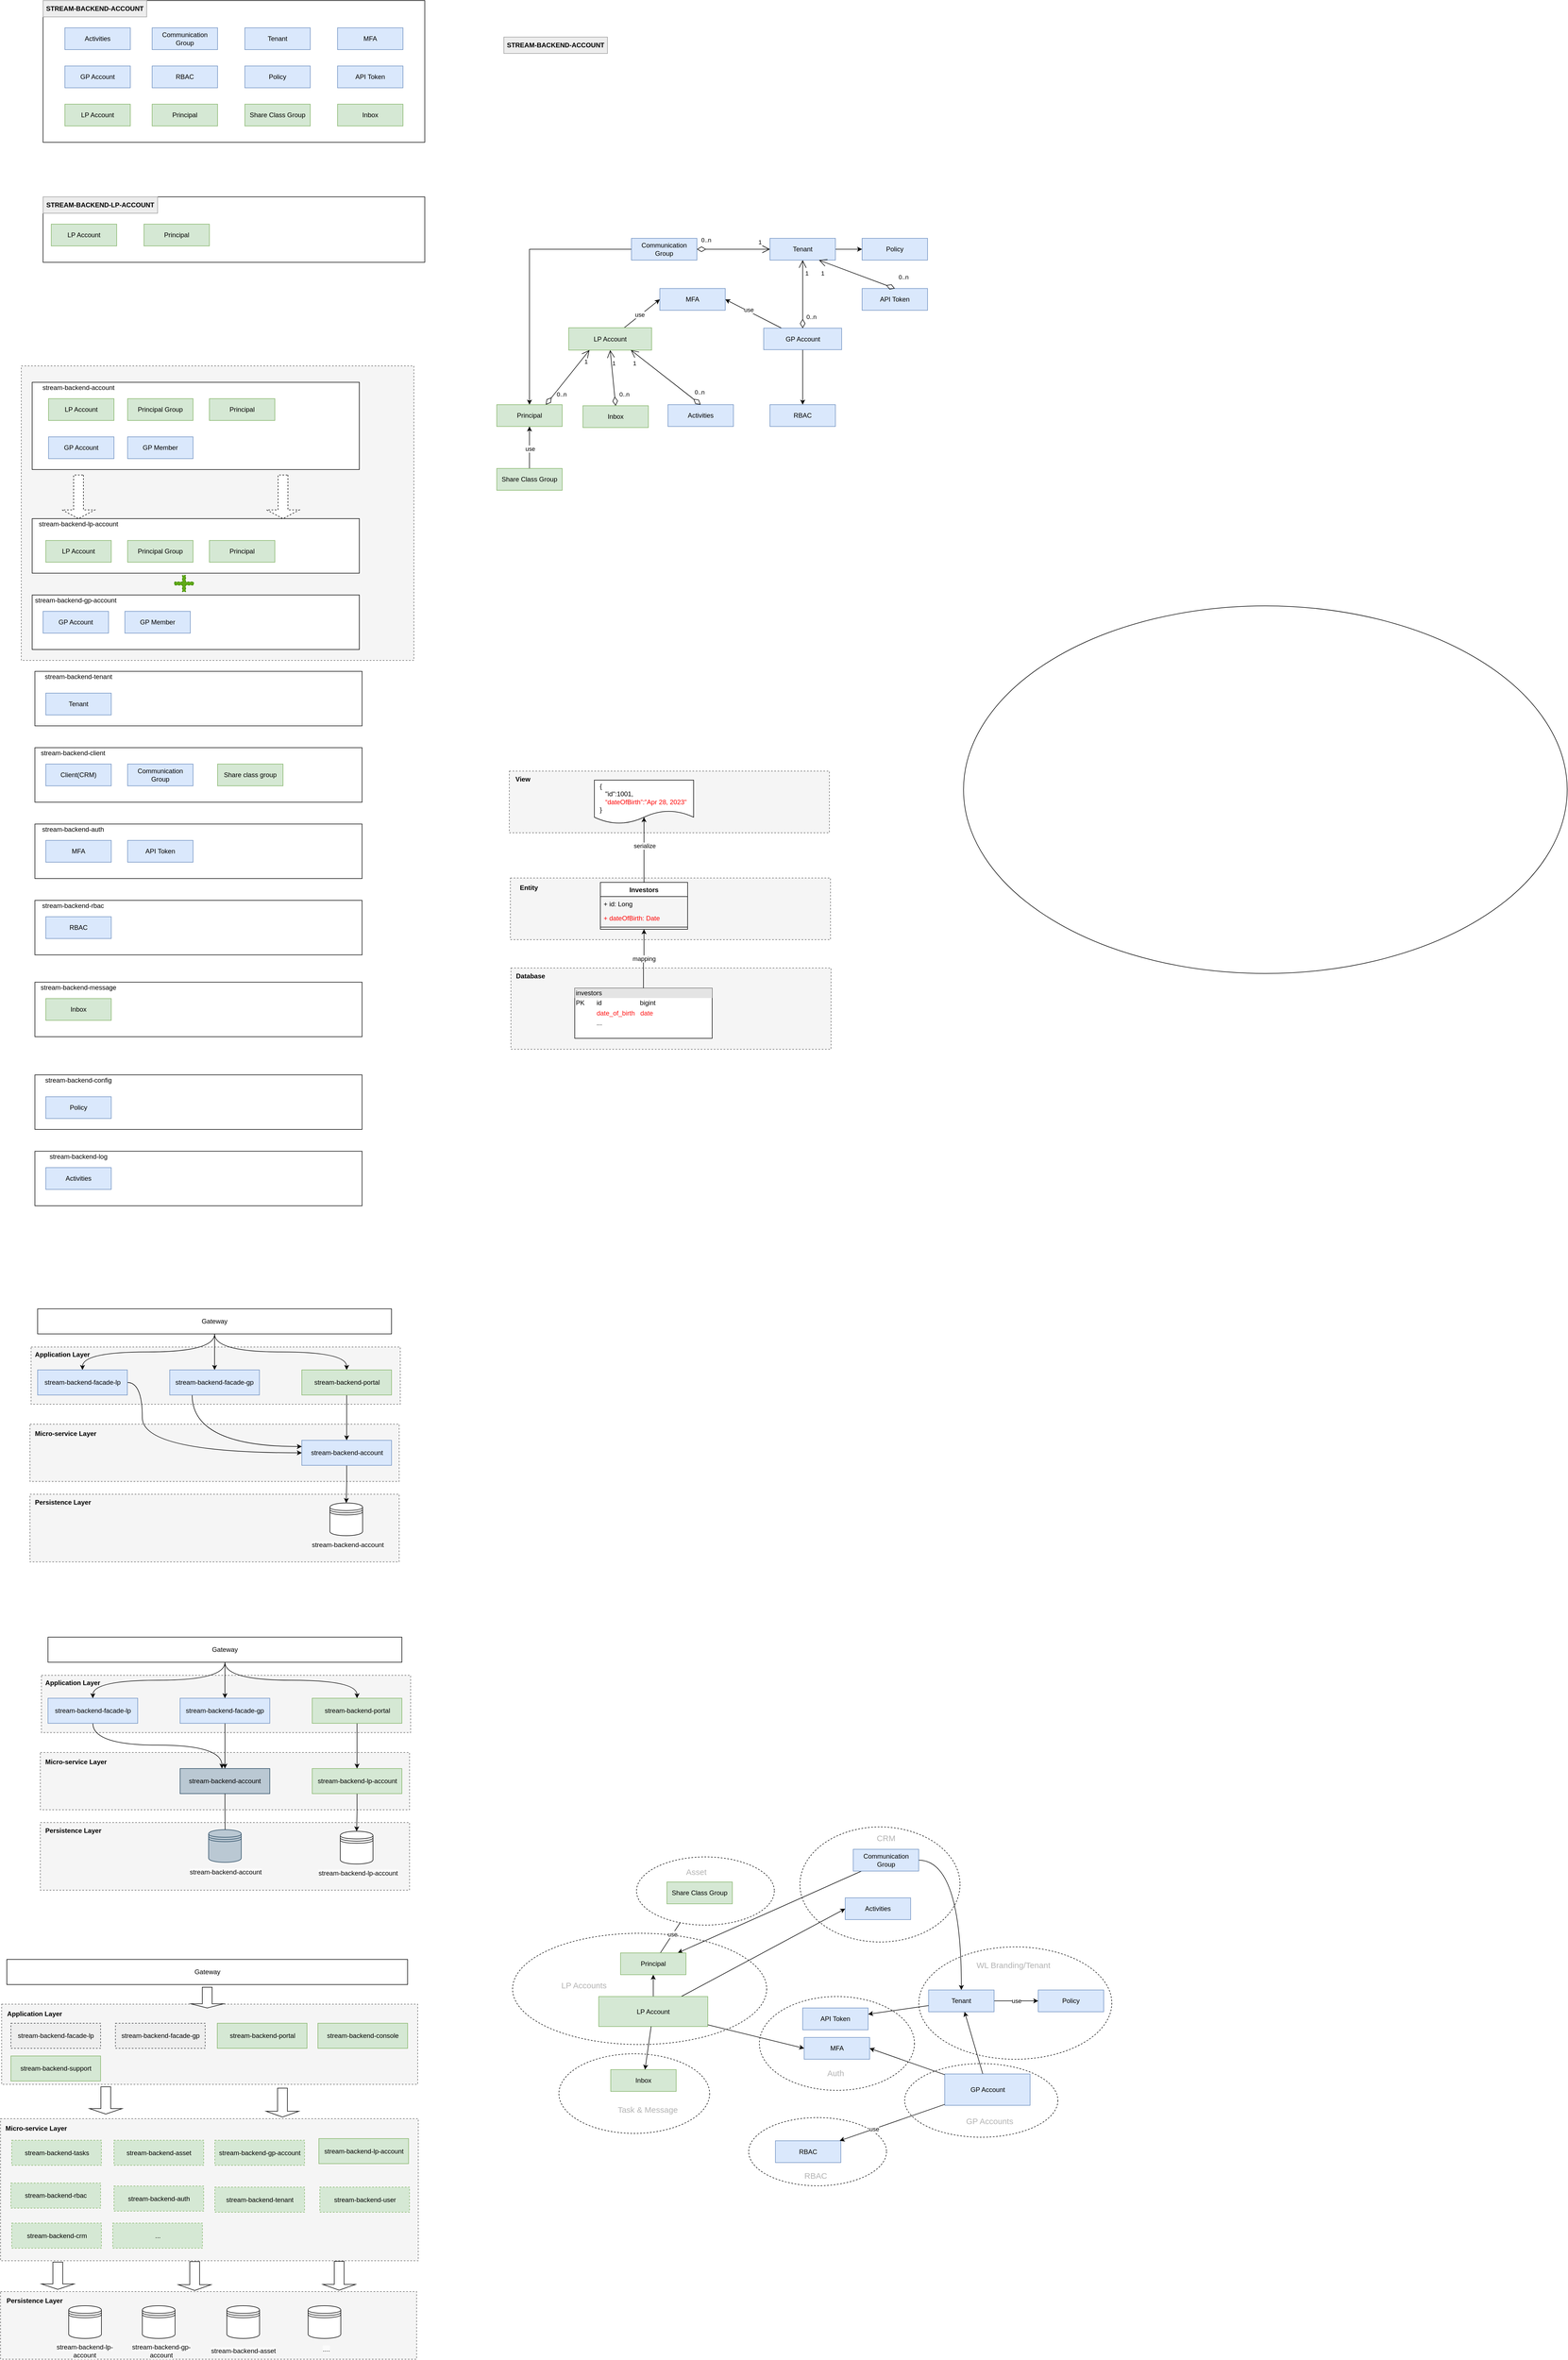 <mxfile version="21.2.1" type="github">
  <diagram name="Page-1" id="siafdFkckaMNE3llaVE-">
    <mxGraphModel dx="2400" dy="1087" grid="0" gridSize="10" guides="1" tooltips="1" connect="1" arrows="1" fold="1" page="0" pageScale="1" pageWidth="850" pageHeight="1100" math="0" shadow="0">
      <root>
        <mxCell id="0" />
        <mxCell id="1" parent="0" />
        <mxCell id="LNZHiET_Xx2_-PKaQ05_-68" value="" style="rounded=0;whiteSpace=wrap;html=1;fillColor=#f5f5f5;fontColor=#333333;strokeColor=#666666;dashed=1;" parent="1" vertex="1">
          <mxGeometry x="908" y="1804" width="587" height="149" as="geometry" />
        </mxCell>
        <mxCell id="LNZHiET_Xx2_-PKaQ05_-14" value="" style="rounded=0;whiteSpace=wrap;html=1;dashed=1;fillColor=#f5f5f5;fontColor=#333333;strokeColor=#666666;" parent="1" vertex="1">
          <mxGeometry x="45" y="3371" width="677" height="124" as="geometry" />
        </mxCell>
        <mxCell id="LNZHiET_Xx2_-PKaQ05_-10" value="" style="rounded=0;whiteSpace=wrap;html=1;dashed=1;fillColor=#f5f5f5;fontColor=#333333;strokeColor=#666666;" parent="1" vertex="1">
          <mxGeometry x="45" y="3242.5" width="677" height="105" as="geometry" />
        </mxCell>
        <mxCell id="LNZHiET_Xx2_-PKaQ05_-8" value="" style="rounded=0;whiteSpace=wrap;html=1;dashed=1;fillColor=#f5f5f5;fontColor=#333333;strokeColor=#666666;" parent="1" vertex="1">
          <mxGeometry x="47" y="3101" width="677" height="105" as="geometry" />
        </mxCell>
        <mxCell id="XZLKvz8-X9D0-rPEmGYp-99" value="" style="rounded=0;whiteSpace=wrap;html=1;fillColor=#f5f5f5;fontColor=#333333;strokeColor=#666666;dashed=1;" parent="1" vertex="1">
          <mxGeometry x="10" y="700" width="720" height="540" as="geometry" />
        </mxCell>
        <mxCell id="XZLKvz8-X9D0-rPEmGYp-1" value="" style="rounded=0;whiteSpace=wrap;html=1;" parent="1" vertex="1">
          <mxGeometry x="50" y="30" width="700" height="260" as="geometry" />
        </mxCell>
        <mxCell id="XZLKvz8-X9D0-rPEmGYp-2" value="STREAM-BACKEND-ACCOUNT" style="text;html=1;strokeColor=#9C9C9C;fillColor=#EDEDED;align=center;verticalAlign=middle;whiteSpace=wrap;rounded=0;fontStyle=1" parent="1" vertex="1">
          <mxGeometry x="50" y="30" width="190" height="30" as="geometry" />
        </mxCell>
        <mxCell id="XZLKvz8-X9D0-rPEmGYp-3" value="Activities" style="rounded=0;whiteSpace=wrap;html=1;strokeColor=#6c8ebf;fillColor=#dae8fc;" parent="1" vertex="1">
          <mxGeometry x="90" y="80" width="120" height="40" as="geometry" />
        </mxCell>
        <mxCell id="XZLKvz8-X9D0-rPEmGYp-4" value="Communication Group" style="rounded=0;whiteSpace=wrap;html=1;strokeColor=#6c8ebf;fillColor=#dae8fc;" parent="1" vertex="1">
          <mxGeometry x="250" y="80" width="120" height="40" as="geometry" />
        </mxCell>
        <mxCell id="XZLKvz8-X9D0-rPEmGYp-6" value="GP Account" style="rounded=0;whiteSpace=wrap;html=1;strokeColor=#6c8ebf;fillColor=#dae8fc;" parent="1" vertex="1">
          <mxGeometry x="90" y="150" width="120" height="40" as="geometry" />
        </mxCell>
        <mxCell id="XZLKvz8-X9D0-rPEmGYp-13" value="Policy" style="rounded=0;whiteSpace=wrap;html=1;strokeColor=#6c8ebf;fillColor=#dae8fc;" parent="1" vertex="1">
          <mxGeometry x="420" y="150" width="120" height="40" as="geometry" />
        </mxCell>
        <mxCell id="XZLKvz8-X9D0-rPEmGYp-14" value="MFA" style="rounded=0;whiteSpace=wrap;html=1;strokeColor=#6c8ebf;fillColor=#dae8fc;" parent="1" vertex="1">
          <mxGeometry x="590" y="80" width="120" height="40" as="geometry" />
        </mxCell>
        <mxCell id="XZLKvz8-X9D0-rPEmGYp-15" value="Tenant" style="rounded=0;whiteSpace=wrap;html=1;strokeColor=#6c8ebf;fillColor=#dae8fc;" parent="1" vertex="1">
          <mxGeometry x="420" y="80" width="120" height="40" as="geometry" />
        </mxCell>
        <mxCell id="XZLKvz8-X9D0-rPEmGYp-17" value="API Token" style="rounded=0;whiteSpace=wrap;html=1;strokeColor=#6c8ebf;fillColor=#dae8fc;" parent="1" vertex="1">
          <mxGeometry x="590" y="150" width="120" height="40" as="geometry" />
        </mxCell>
        <mxCell id="XZLKvz8-X9D0-rPEmGYp-19" value="" style="rounded=0;whiteSpace=wrap;html=1;" parent="1" vertex="1">
          <mxGeometry x="30" y="980" width="600" height="100" as="geometry" />
        </mxCell>
        <mxCell id="XZLKvz8-X9D0-rPEmGYp-20" value="stream-backend-lp-account" style="text;html=1;strokeColor=none;fillColor=none;align=center;verticalAlign=middle;whiteSpace=wrap;rounded=0;" parent="1" vertex="1">
          <mxGeometry x="35" y="980" width="160" height="20" as="geometry" />
        </mxCell>
        <mxCell id="XZLKvz8-X9D0-rPEmGYp-21" value="LP Account" style="rounded=0;whiteSpace=wrap;html=1;fillColor=#d5e8d4;strokeColor=#82b366;" parent="1" vertex="1">
          <mxGeometry x="55" y="1020" width="120" height="40" as="geometry" />
        </mxCell>
        <mxCell id="XZLKvz8-X9D0-rPEmGYp-22" value="Principal Group" style="rounded=0;whiteSpace=wrap;html=1;fillColor=#d5e8d4;strokeColor=#82b366;" parent="1" vertex="1">
          <mxGeometry x="205" y="1020" width="120" height="40" as="geometry" />
        </mxCell>
        <mxCell id="XZLKvz8-X9D0-rPEmGYp-23" value="Principal" style="rounded=0;whiteSpace=wrap;html=1;fillColor=#d5e8d4;strokeColor=#82b366;" parent="1" vertex="1">
          <mxGeometry x="355" y="1020" width="120" height="40" as="geometry" />
        </mxCell>
        <mxCell id="XZLKvz8-X9D0-rPEmGYp-25" value="" style="rounded=0;whiteSpace=wrap;html=1;" parent="1" vertex="1">
          <mxGeometry x="30" y="1120" width="600" height="100" as="geometry" />
        </mxCell>
        <mxCell id="XZLKvz8-X9D0-rPEmGYp-26" value="stream-backend-gp-account" style="text;html=1;strokeColor=none;fillColor=none;align=center;verticalAlign=middle;whiteSpace=wrap;rounded=0;" parent="1" vertex="1">
          <mxGeometry x="30" y="1120" width="160" height="20" as="geometry" />
        </mxCell>
        <mxCell id="XZLKvz8-X9D0-rPEmGYp-27" value="GP Account" style="rounded=0;whiteSpace=wrap;html=1;strokeColor=#6c8ebf;fillColor=#dae8fc;" parent="1" vertex="1">
          <mxGeometry x="50" y="1150" width="120" height="40" as="geometry" />
        </mxCell>
        <mxCell id="XZLKvz8-X9D0-rPEmGYp-28" value="GP Member" style="rounded=0;whiteSpace=wrap;html=1;strokeColor=#6c8ebf;fillColor=#dae8fc;" parent="1" vertex="1">
          <mxGeometry x="200" y="1150" width="120" height="40" as="geometry" />
        </mxCell>
        <mxCell id="XZLKvz8-X9D0-rPEmGYp-29" value="" style="rounded=0;whiteSpace=wrap;html=1;" parent="1" vertex="1">
          <mxGeometry x="35" y="1260" width="600" height="100" as="geometry" />
        </mxCell>
        <mxCell id="XZLKvz8-X9D0-rPEmGYp-30" value="stream-backend-tenant" style="text;html=1;strokeColor=none;fillColor=none;align=center;verticalAlign=middle;whiteSpace=wrap;rounded=0;" parent="1" vertex="1">
          <mxGeometry x="35" y="1260" width="160" height="20" as="geometry" />
        </mxCell>
        <mxCell id="XZLKvz8-X9D0-rPEmGYp-33" value="Tenant" style="rounded=0;whiteSpace=wrap;html=1;strokeColor=#6c8ebf;fillColor=#dae8fc;" parent="1" vertex="1">
          <mxGeometry x="55" y="1300" width="120" height="40" as="geometry" />
        </mxCell>
        <mxCell id="XZLKvz8-X9D0-rPEmGYp-35" value="" style="rounded=0;whiteSpace=wrap;html=1;" parent="1" vertex="1">
          <mxGeometry x="35" y="1400" width="600" height="100" as="geometry" />
        </mxCell>
        <mxCell id="XZLKvz8-X9D0-rPEmGYp-36" value="stream-backend-client" style="text;html=1;strokeColor=none;fillColor=none;align=center;verticalAlign=middle;whiteSpace=wrap;rounded=0;" parent="1" vertex="1">
          <mxGeometry x="25" y="1400" width="160" height="20" as="geometry" />
        </mxCell>
        <mxCell id="XZLKvz8-X9D0-rPEmGYp-37" value="Client(CRM)" style="rounded=0;whiteSpace=wrap;html=1;strokeColor=#6c8ebf;fillColor=#dae8fc;" parent="1" vertex="1">
          <mxGeometry x="55" y="1430" width="120" height="40" as="geometry" />
        </mxCell>
        <mxCell id="XZLKvz8-X9D0-rPEmGYp-38" value="Communication Group" style="rounded=0;whiteSpace=wrap;html=1;strokeColor=#6c8ebf;fillColor=#dae8fc;" parent="1" vertex="1">
          <mxGeometry x="205" y="1430" width="120" height="40" as="geometry" />
        </mxCell>
        <mxCell id="XZLKvz8-X9D0-rPEmGYp-39" value="" style="rounded=0;whiteSpace=wrap;html=1;" parent="1" vertex="1">
          <mxGeometry x="35" y="1540" width="600" height="100" as="geometry" />
        </mxCell>
        <mxCell id="XZLKvz8-X9D0-rPEmGYp-40" value="stream-backend-auth" style="text;html=1;strokeColor=none;fillColor=none;align=center;verticalAlign=middle;whiteSpace=wrap;rounded=0;" parent="1" vertex="1">
          <mxGeometry x="25" y="1540" width="160" height="20" as="geometry" />
        </mxCell>
        <mxCell id="XZLKvz8-X9D0-rPEmGYp-43" value="MFA" style="rounded=0;whiteSpace=wrap;html=1;strokeColor=#6c8ebf;fillColor=#dae8fc;" parent="1" vertex="1">
          <mxGeometry x="55" y="1570" width="120" height="40" as="geometry" />
        </mxCell>
        <mxCell id="XZLKvz8-X9D0-rPEmGYp-44" value="API Token" style="rounded=0;whiteSpace=wrap;html=1;strokeColor=#6c8ebf;fillColor=#dae8fc;" parent="1" vertex="1">
          <mxGeometry x="205" y="1570" width="120" height="40" as="geometry" />
        </mxCell>
        <mxCell id="XZLKvz8-X9D0-rPEmGYp-47" value="RBAC" style="rounded=0;whiteSpace=wrap;html=1;strokeColor=#6c8ebf;fillColor=#dae8fc;" parent="1" vertex="1">
          <mxGeometry x="250" y="150" width="120" height="40" as="geometry" />
        </mxCell>
        <mxCell id="XZLKvz8-X9D0-rPEmGYp-48" value="" style="rounded=0;whiteSpace=wrap;html=1;" parent="1" vertex="1">
          <mxGeometry x="35" y="1680" width="600" height="100" as="geometry" />
        </mxCell>
        <mxCell id="XZLKvz8-X9D0-rPEmGYp-49" value="stream-backend-rbac" style="text;html=1;strokeColor=none;fillColor=none;align=center;verticalAlign=middle;whiteSpace=wrap;rounded=0;" parent="1" vertex="1">
          <mxGeometry x="25" y="1680" width="160" height="20" as="geometry" />
        </mxCell>
        <mxCell id="XZLKvz8-X9D0-rPEmGYp-52" value="RBAC" style="rounded=0;whiteSpace=wrap;html=1;strokeColor=#6c8ebf;fillColor=#dae8fc;" parent="1" vertex="1">
          <mxGeometry x="55" y="1710" width="120" height="40" as="geometry" />
        </mxCell>
        <mxCell id="XZLKvz8-X9D0-rPEmGYp-54" value="" style="rounded=0;whiteSpace=wrap;html=1;" parent="1" vertex="1">
          <mxGeometry x="35" y="1830" width="600" height="100" as="geometry" />
        </mxCell>
        <mxCell id="XZLKvz8-X9D0-rPEmGYp-55" value="stream-backend-message" style="text;html=1;strokeColor=none;fillColor=none;align=center;verticalAlign=middle;whiteSpace=wrap;rounded=0;" parent="1" vertex="1">
          <mxGeometry x="35" y="1830" width="160" height="20" as="geometry" />
        </mxCell>
        <mxCell id="XZLKvz8-X9D0-rPEmGYp-56" value="Inbox" style="rounded=0;whiteSpace=wrap;html=1;strokeColor=#82b366;fillColor=#d5e8d4;" parent="1" vertex="1">
          <mxGeometry x="55" y="1860" width="120" height="40" as="geometry" />
        </mxCell>
        <mxCell id="XZLKvz8-X9D0-rPEmGYp-57" value="" style="rounded=0;whiteSpace=wrap;html=1;" parent="1" vertex="1">
          <mxGeometry x="35" y="2000" width="600" height="100" as="geometry" />
        </mxCell>
        <mxCell id="XZLKvz8-X9D0-rPEmGYp-58" value="stream-backend-config" style="text;html=1;strokeColor=none;fillColor=none;align=center;verticalAlign=middle;whiteSpace=wrap;rounded=0;" parent="1" vertex="1">
          <mxGeometry x="35" y="2000" width="160" height="20" as="geometry" />
        </mxCell>
        <mxCell id="XZLKvz8-X9D0-rPEmGYp-60" value="Policy" style="rounded=0;whiteSpace=wrap;html=1;strokeColor=#6c8ebf;fillColor=#dae8fc;" parent="1" vertex="1">
          <mxGeometry x="55" y="2040" width="120" height="40" as="geometry" />
        </mxCell>
        <mxCell id="XZLKvz8-X9D0-rPEmGYp-61" value="" style="rounded=0;whiteSpace=wrap;html=1;" parent="1" vertex="1">
          <mxGeometry x="35" y="2140" width="600" height="100" as="geometry" />
        </mxCell>
        <mxCell id="XZLKvz8-X9D0-rPEmGYp-62" value="stream-backend-log" style="text;html=1;strokeColor=none;fillColor=none;align=center;verticalAlign=middle;whiteSpace=wrap;rounded=0;" parent="1" vertex="1">
          <mxGeometry x="35" y="2140" width="160" height="20" as="geometry" />
        </mxCell>
        <mxCell id="XZLKvz8-X9D0-rPEmGYp-64" value="Activities" style="rounded=0;whiteSpace=wrap;html=1;strokeColor=#6c8ebf;fillColor=#dae8fc;" parent="1" vertex="1">
          <mxGeometry x="55" y="2170" width="120" height="40" as="geometry" />
        </mxCell>
        <mxCell id="XZLKvz8-X9D0-rPEmGYp-18" value="Share class group" style="rounded=0;whiteSpace=wrap;html=1;fillColor=#d5e8d4;strokeColor=#82b366;" parent="1" vertex="1">
          <mxGeometry x="370" y="1430" width="120" height="40" as="geometry" />
        </mxCell>
        <mxCell id="XZLKvz8-X9D0-rPEmGYp-77" value="LP Account" style="rounded=0;whiteSpace=wrap;html=1;fillColor=#d5e8d4;strokeColor=#82b366;" parent="1" vertex="1">
          <mxGeometry x="90" y="220" width="120" height="40" as="geometry" />
        </mxCell>
        <mxCell id="XZLKvz8-X9D0-rPEmGYp-78" value="Principal" style="rounded=0;whiteSpace=wrap;html=1;fillColor=#d5e8d4;strokeColor=#82b366;" parent="1" vertex="1">
          <mxGeometry x="250" y="220" width="120" height="40" as="geometry" />
        </mxCell>
        <mxCell id="XZLKvz8-X9D0-rPEmGYp-83" value="Inbox" style="rounded=0;whiteSpace=wrap;html=1;fillColor=#d5e8d4;strokeColor=#82b366;" parent="1" vertex="1">
          <mxGeometry x="590" y="220" width="120" height="40" as="geometry" />
        </mxCell>
        <mxCell id="XZLKvz8-X9D0-rPEmGYp-86" value="Share Class Group" style="rounded=0;whiteSpace=wrap;html=1;fillColor=#d5e8d4;strokeColor=#82b366;" parent="1" vertex="1">
          <mxGeometry x="420" y="220" width="120" height="40" as="geometry" />
        </mxCell>
        <mxCell id="XZLKvz8-X9D0-rPEmGYp-89" value="" style="rounded=0;whiteSpace=wrap;html=1;" parent="1" vertex="1">
          <mxGeometry x="30" y="730" width="600" height="160" as="geometry" />
        </mxCell>
        <mxCell id="XZLKvz8-X9D0-rPEmGYp-90" value="stream-backend-account" style="text;html=1;strokeColor=none;fillColor=none;align=center;verticalAlign=middle;whiteSpace=wrap;rounded=0;" parent="1" vertex="1">
          <mxGeometry x="35" y="730" width="160" height="20" as="geometry" />
        </mxCell>
        <mxCell id="XZLKvz8-X9D0-rPEmGYp-91" value="LP Account" style="rounded=0;whiteSpace=wrap;html=1;fillColor=#d5e8d4;strokeColor=#82b366;" parent="1" vertex="1">
          <mxGeometry x="60" y="760" width="120" height="40" as="geometry" />
        </mxCell>
        <mxCell id="XZLKvz8-X9D0-rPEmGYp-92" value="Principal Group" style="rounded=0;whiteSpace=wrap;html=1;fillColor=#d5e8d4;strokeColor=#82b366;" parent="1" vertex="1">
          <mxGeometry x="205" y="760" width="120" height="40" as="geometry" />
        </mxCell>
        <mxCell id="XZLKvz8-X9D0-rPEmGYp-93" value="Principal" style="rounded=0;whiteSpace=wrap;html=1;fillColor=#d5e8d4;strokeColor=#82b366;" parent="1" vertex="1">
          <mxGeometry x="355" y="760" width="120" height="40" as="geometry" />
        </mxCell>
        <mxCell id="XZLKvz8-X9D0-rPEmGYp-94" value="GP Account" style="rounded=0;whiteSpace=wrap;html=1;strokeColor=#6c8ebf;fillColor=#dae8fc;" parent="1" vertex="1">
          <mxGeometry x="60" y="830" width="120" height="40" as="geometry" />
        </mxCell>
        <mxCell id="XZLKvz8-X9D0-rPEmGYp-95" value="GP Member" style="rounded=0;whiteSpace=wrap;html=1;strokeColor=#6c8ebf;fillColor=#dae8fc;" parent="1" vertex="1">
          <mxGeometry x="205" y="830" width="120" height="40" as="geometry" />
        </mxCell>
        <mxCell id="XZLKvz8-X9D0-rPEmGYp-96" value="" style="shape=singleArrow;direction=south;whiteSpace=wrap;html=1;dashed=1;" parent="1" vertex="1">
          <mxGeometry x="85" y="900" width="60" height="80" as="geometry" />
        </mxCell>
        <mxCell id="XZLKvz8-X9D0-rPEmGYp-97" value="" style="shape=singleArrow;direction=south;whiteSpace=wrap;html=1;dashed=1;" parent="1" vertex="1">
          <mxGeometry x="460" y="900" width="60" height="80" as="geometry" />
        </mxCell>
        <mxCell id="XZLKvz8-X9D0-rPEmGYp-100" value="" style="shape=cross;whiteSpace=wrap;html=1;dashed=1;fillColor=#60a917;strokeColor=#2D7600;fontColor=#ffffff;" parent="1" vertex="1">
          <mxGeometry x="291" y="1084" width="35" height="30" as="geometry" />
        </mxCell>
        <mxCell id="is_a7nY19LURj2lPLWNI-4" value="" style="rounded=0;whiteSpace=wrap;html=1;" parent="1" vertex="1">
          <mxGeometry x="50" y="390" width="700" height="120" as="geometry" />
        </mxCell>
        <mxCell id="is_a7nY19LURj2lPLWNI-5" value="STREAM-BACKEND-LP-ACCOUNT" style="text;html=1;strokeColor=#9C9C9C;fillColor=#EDEDED;align=center;verticalAlign=middle;whiteSpace=wrap;rounded=0;fontStyle=1" parent="1" vertex="1">
          <mxGeometry x="50" y="390" width="210" height="30" as="geometry" />
        </mxCell>
        <mxCell id="is_a7nY19LURj2lPLWNI-7" value="LP Account" style="rounded=0;whiteSpace=wrap;html=1;fillColor=#d5e8d4;strokeColor=#82b366;" parent="1" vertex="1">
          <mxGeometry x="65" y="440" width="120" height="40" as="geometry" />
        </mxCell>
        <mxCell id="is_a7nY19LURj2lPLWNI-8" value="Principal" style="rounded=0;whiteSpace=wrap;html=1;fillColor=#d5e8d4;strokeColor=#82b366;" parent="1" vertex="1">
          <mxGeometry x="235" y="440" width="120" height="40" as="geometry" />
        </mxCell>
        <mxCell id="LNZHiET_Xx2_-PKaQ05_-5" style="edgeStyle=orthogonalEdgeStyle;rounded=0;orthogonalLoop=1;jettySize=auto;html=1;entryX=0.5;entryY=0;entryDx=0;entryDy=0;curved=1;" parent="1" source="nSCnaqonBdZcRqYaenzw-1" target="nSCnaqonBdZcRqYaenzw-2" edge="1">
          <mxGeometry relative="1" as="geometry" />
        </mxCell>
        <mxCell id="LNZHiET_Xx2_-PKaQ05_-6" style="edgeStyle=orthogonalEdgeStyle;rounded=0;orthogonalLoop=1;jettySize=auto;html=1;" parent="1" source="nSCnaqonBdZcRqYaenzw-1" target="nSCnaqonBdZcRqYaenzw-3" edge="1">
          <mxGeometry relative="1" as="geometry" />
        </mxCell>
        <mxCell id="LNZHiET_Xx2_-PKaQ05_-7" style="edgeStyle=orthogonalEdgeStyle;rounded=0;orthogonalLoop=1;jettySize=auto;html=1;curved=1;" parent="1" source="nSCnaqonBdZcRqYaenzw-1" target="nSCnaqonBdZcRqYaenzw-4" edge="1">
          <mxGeometry relative="1" as="geometry" />
        </mxCell>
        <mxCell id="nSCnaqonBdZcRqYaenzw-1" value="Gateway" style="rounded=0;whiteSpace=wrap;html=1;" parent="1" vertex="1">
          <mxGeometry x="59" y="3031" width="649" height="46" as="geometry" />
        </mxCell>
        <mxCell id="vnSuREBJaCVSTnC2oTEp-64" style="edgeStyle=orthogonalEdgeStyle;rounded=0;orthogonalLoop=1;jettySize=auto;html=1;curved=1;" edge="1" parent="1" source="nSCnaqonBdZcRqYaenzw-2" target="vnSuREBJaCVSTnC2oTEp-63">
          <mxGeometry relative="1" as="geometry">
            <Array as="points">
              <mxPoint x="141" y="3229" />
              <mxPoint x="378" y="3229" />
            </Array>
          </mxGeometry>
        </mxCell>
        <mxCell id="nSCnaqonBdZcRqYaenzw-2" value="stream-backend-facade-lp" style="rounded=0;whiteSpace=wrap;html=1;fillColor=#dae8fc;strokeColor=#6c8ebf;" parent="1" vertex="1">
          <mxGeometry x="59" y="3143" width="164.5" height="46" as="geometry" />
        </mxCell>
        <mxCell id="vnSuREBJaCVSTnC2oTEp-68" style="edgeStyle=orthogonalEdgeStyle;rounded=0;orthogonalLoop=1;jettySize=auto;html=1;entryX=0.5;entryY=0;entryDx=0;entryDy=0;" edge="1" parent="1" source="nSCnaqonBdZcRqYaenzw-3" target="vnSuREBJaCVSTnC2oTEp-63">
          <mxGeometry relative="1" as="geometry" />
        </mxCell>
        <mxCell id="nSCnaqonBdZcRqYaenzw-3" value="stream-backend-facade-gp" style="rounded=0;whiteSpace=wrap;html=1;fillColor=#dae8fc;strokeColor=#6c8ebf;" parent="1" vertex="1">
          <mxGeometry x="301.25" y="3143" width="164.5" height="46" as="geometry" />
        </mxCell>
        <mxCell id="LNZHiET_Xx2_-PKaQ05_-12" style="edgeStyle=orthogonalEdgeStyle;rounded=0;orthogonalLoop=1;jettySize=auto;html=1;entryX=0.5;entryY=0;entryDx=0;entryDy=0;" parent="1" source="nSCnaqonBdZcRqYaenzw-4" target="LNZHiET_Xx2_-PKaQ05_-1" edge="1">
          <mxGeometry relative="1" as="geometry" />
        </mxCell>
        <mxCell id="nSCnaqonBdZcRqYaenzw-4" value="stream-backend-portal" style="rounded=0;whiteSpace=wrap;html=1;fillColor=#d5e8d4;strokeColor=#82b366;" parent="1" vertex="1">
          <mxGeometry x="543.5" y="3143" width="164.5" height="46" as="geometry" />
        </mxCell>
        <mxCell id="LNZHiET_Xx2_-PKaQ05_-13" style="edgeStyle=orthogonalEdgeStyle;rounded=0;orthogonalLoop=1;jettySize=auto;html=1;" parent="1" source="LNZHiET_Xx2_-PKaQ05_-1" target="LNZHiET_Xx2_-PKaQ05_-2" edge="1">
          <mxGeometry relative="1" as="geometry" />
        </mxCell>
        <mxCell id="LNZHiET_Xx2_-PKaQ05_-1" value="stream-backend-lp-account" style="rounded=0;whiteSpace=wrap;html=1;fillColor=#d5e8d4;strokeColor=#82b366;" parent="1" vertex="1">
          <mxGeometry x="543.5" y="3272" width="164.5" height="46" as="geometry" />
        </mxCell>
        <mxCell id="LNZHiET_Xx2_-PKaQ05_-2" value="" style="shape=datastore;whiteSpace=wrap;html=1;" parent="1" vertex="1">
          <mxGeometry x="595" y="3387" width="60" height="60" as="geometry" />
        </mxCell>
        <mxCell id="LNZHiET_Xx2_-PKaQ05_-3" value="&lt;meta charset=&quot;utf-8&quot;&gt;&lt;span style=&quot;color: rgb(0, 0, 0); font-family: Helvetica; font-size: 12px; font-style: normal; font-variant-ligatures: normal; font-variant-caps: normal; font-weight: 400; letter-spacing: normal; orphans: 2; text-align: center; text-indent: 0px; text-transform: none; widows: 2; word-spacing: 0px; -webkit-text-stroke-width: 0px; background-color: rgb(251, 251, 251); text-decoration-thickness: initial; text-decoration-style: initial; text-decoration-color: initial; float: none; display: inline !important;&quot;&gt;stream-backend-lp-account&lt;/span&gt;" style="text;html=1;strokeColor=none;fillColor=none;align=center;verticalAlign=middle;whiteSpace=wrap;rounded=0;" parent="1" vertex="1">
          <mxGeometry x="553" y="3449" width="150" height="30" as="geometry" />
        </mxCell>
        <mxCell id="LNZHiET_Xx2_-PKaQ05_-9" value="Application Layer" style="text;html=1;strokeColor=none;fillColor=none;align=center;verticalAlign=middle;whiteSpace=wrap;rounded=0;fontStyle=1" parent="1" vertex="1">
          <mxGeometry x="44" y="3100" width="121" height="30" as="geometry" />
        </mxCell>
        <mxCell id="LNZHiET_Xx2_-PKaQ05_-11" value="Micro-service Layer" style="text;html=1;strokeColor=none;fillColor=none;align=center;verticalAlign=middle;whiteSpace=wrap;rounded=0;fontStyle=1" parent="1" vertex="1">
          <mxGeometry x="50" y="3245" width="121" height="30" as="geometry" />
        </mxCell>
        <mxCell id="LNZHiET_Xx2_-PKaQ05_-16" value="Persistence&amp;nbsp;Layer" style="text;html=1;strokeColor=none;fillColor=none;align=center;verticalAlign=middle;whiteSpace=wrap;rounded=0;fontStyle=1" parent="1" vertex="1">
          <mxGeometry x="45" y="3371" width="121" height="30" as="geometry" />
        </mxCell>
        <mxCell id="LNZHiET_Xx2_-PKaQ05_-18" value="STREAM-BACKEND-ACCOUNT" style="text;html=1;strokeColor=#9C9C9C;fillColor=#EDEDED;align=center;verticalAlign=middle;whiteSpace=wrap;rounded=0;fontStyle=1" parent="1" vertex="1">
          <mxGeometry x="895" y="97" width="190" height="30" as="geometry" />
        </mxCell>
        <mxCell id="LNZHiET_Xx2_-PKaQ05_-19" value="Activities" style="rounded=0;whiteSpace=wrap;html=1;strokeColor=#6c8ebf;fillColor=#dae8fc;" parent="1" vertex="1">
          <mxGeometry x="1196" y="771" width="120" height="40" as="geometry" />
        </mxCell>
        <mxCell id="LNZHiET_Xx2_-PKaQ05_-92" style="rounded=0;orthogonalLoop=1;jettySize=auto;html=1;edgeStyle=orthogonalEdgeStyle;" parent="1" source="LNZHiET_Xx2_-PKaQ05_-20" target="LNZHiET_Xx2_-PKaQ05_-28" edge="1">
          <mxGeometry relative="1" as="geometry" />
        </mxCell>
        <mxCell id="LNZHiET_Xx2_-PKaQ05_-20" value="Communication Group" style="rounded=0;whiteSpace=wrap;html=1;strokeColor=#6c8ebf;fillColor=#dae8fc;" parent="1" vertex="1">
          <mxGeometry x="1129" y="466" width="120" height="40" as="geometry" />
        </mxCell>
        <mxCell id="LNZHiET_Xx2_-PKaQ05_-32" value="" style="rounded=0;orthogonalLoop=1;jettySize=auto;html=1;entryX=1;entryY=0.5;entryDx=0;entryDy=0;" parent="1" source="LNZHiET_Xx2_-PKaQ05_-21" target="LNZHiET_Xx2_-PKaQ05_-23" edge="1">
          <mxGeometry relative="1" as="geometry" />
        </mxCell>
        <mxCell id="LNZHiET_Xx2_-PKaQ05_-216" value="use" style="edgeLabel;html=1;align=center;verticalAlign=middle;resizable=0;points=[];" parent="LNZHiET_Xx2_-PKaQ05_-32" vertex="1" connectable="0">
          <mxGeometry x="0.191" y="-3" relative="1" as="geometry">
            <mxPoint as="offset" />
          </mxGeometry>
        </mxCell>
        <mxCell id="LNZHiET_Xx2_-PKaQ05_-33" style="rounded=0;orthogonalLoop=1;jettySize=auto;html=1;" parent="1" source="LNZHiET_Xx2_-PKaQ05_-21" target="LNZHiET_Xx2_-PKaQ05_-26" edge="1">
          <mxGeometry relative="1" as="geometry" />
        </mxCell>
        <mxCell id="LNZHiET_Xx2_-PKaQ05_-21" value="GP Account" style="rounded=0;whiteSpace=wrap;html=1;strokeColor=#6c8ebf;fillColor=#dae8fc;" parent="1" vertex="1">
          <mxGeometry x="1371.5" y="630.75" width="143" height="39.5" as="geometry" />
        </mxCell>
        <mxCell id="LNZHiET_Xx2_-PKaQ05_-22" value="Policy" style="rounded=0;whiteSpace=wrap;html=1;strokeColor=#6c8ebf;fillColor=#dae8fc;" parent="1" vertex="1">
          <mxGeometry x="1552" y="466" width="120" height="40" as="geometry" />
        </mxCell>
        <mxCell id="LNZHiET_Xx2_-PKaQ05_-23" value="MFA" style="rounded=0;whiteSpace=wrap;html=1;strokeColor=#6c8ebf;fillColor=#dae8fc;" parent="1" vertex="1">
          <mxGeometry x="1181" y="558" width="120" height="40" as="geometry" />
        </mxCell>
        <mxCell id="LNZHiET_Xx2_-PKaQ05_-210" style="edgeStyle=orthogonalEdgeStyle;rounded=0;orthogonalLoop=1;jettySize=auto;html=1;entryX=0;entryY=0.5;entryDx=0;entryDy=0;" parent="1" source="LNZHiET_Xx2_-PKaQ05_-24" target="LNZHiET_Xx2_-PKaQ05_-22" edge="1">
          <mxGeometry relative="1" as="geometry" />
        </mxCell>
        <mxCell id="LNZHiET_Xx2_-PKaQ05_-24" value="Tenant" style="rounded=0;whiteSpace=wrap;html=1;strokeColor=#6c8ebf;fillColor=#dae8fc;" parent="1" vertex="1">
          <mxGeometry x="1383" y="466" width="120" height="40" as="geometry" />
        </mxCell>
        <mxCell id="LNZHiET_Xx2_-PKaQ05_-25" value="API Token" style="rounded=0;whiteSpace=wrap;html=1;strokeColor=#6c8ebf;fillColor=#dae8fc;" parent="1" vertex="1">
          <mxGeometry x="1552" y="558" width="120" height="40" as="geometry" />
        </mxCell>
        <mxCell id="LNZHiET_Xx2_-PKaQ05_-31" value="" style="rounded=0;orthogonalLoop=1;jettySize=auto;html=1;entryX=0;entryY=0.5;entryDx=0;entryDy=0;" parent="1" source="LNZHiET_Xx2_-PKaQ05_-27" target="LNZHiET_Xx2_-PKaQ05_-23" edge="1">
          <mxGeometry relative="1" as="geometry" />
        </mxCell>
        <mxCell id="LNZHiET_Xx2_-PKaQ05_-217" value="use" style="edgeLabel;html=1;align=center;verticalAlign=middle;resizable=0;points=[];" parent="LNZHiET_Xx2_-PKaQ05_-31" vertex="1" connectable="0">
          <mxGeometry x="-0.112" y="1" relative="1" as="geometry">
            <mxPoint as="offset" />
          </mxGeometry>
        </mxCell>
        <mxCell id="LNZHiET_Xx2_-PKaQ05_-27" value="LP Account" style="rounded=0;whiteSpace=wrap;html=1;fillColor=#d5e8d4;strokeColor=#82b366;" parent="1" vertex="1">
          <mxGeometry x="1014" y="630" width="152" height="41" as="geometry" />
        </mxCell>
        <mxCell id="LNZHiET_Xx2_-PKaQ05_-28" value="Principal" style="rounded=0;whiteSpace=wrap;html=1;fillColor=#d5e8d4;strokeColor=#82b366;" parent="1" vertex="1">
          <mxGeometry x="882" y="771" width="120" height="40" as="geometry" />
        </mxCell>
        <mxCell id="LNZHiET_Xx2_-PKaQ05_-67" value="&lt;div style=&quot;box-sizing:border-box;width:100%;background:#e4e4e4;padding:2px;&quot;&gt;investors&lt;/div&gt;&lt;table style=&quot;width:100%;font-size:1em;&quot; cellpadding=&quot;2&quot; cellspacing=&quot;0&quot;&gt;&lt;tbody&gt;&lt;tr&gt;&lt;td&gt;PK&lt;/td&gt;&lt;td&gt;id&amp;nbsp; &amp;nbsp; &amp;nbsp; &amp;nbsp; &amp;nbsp; &amp;nbsp; &amp;nbsp; &amp;nbsp; &amp;nbsp; &amp;nbsp; &amp;nbsp;bigint&lt;/td&gt;&lt;/tr&gt;&lt;tr&gt;&lt;td&gt;&lt;font color=&quot;#ff1212&quot;&gt;&lt;br&gt;&lt;/font&gt;&lt;/td&gt;&lt;td&gt;&lt;font color=&quot;#ff1212&quot;&gt;date_of_birth&amp;nbsp; &amp;nbsp;date&lt;/font&gt;&lt;/td&gt;&lt;/tr&gt;&lt;tr&gt;&lt;td&gt;&lt;/td&gt;&lt;td&gt;...&lt;/td&gt;&lt;/tr&gt;&lt;/tbody&gt;&lt;/table&gt;" style="verticalAlign=top;align=left;overflow=fill;html=1;whiteSpace=wrap;" parent="1" vertex="1">
          <mxGeometry x="1025" y="1841" width="252" height="92" as="geometry" />
        </mxCell>
        <mxCell id="LNZHiET_Xx2_-PKaQ05_-69" value="Database" style="text;html=1;strokeColor=none;fillColor=none;align=center;verticalAlign=middle;whiteSpace=wrap;rounded=0;fontStyle=1" parent="1" vertex="1">
          <mxGeometry x="914" y="1804" width="60" height="30" as="geometry" />
        </mxCell>
        <mxCell id="LNZHiET_Xx2_-PKaQ05_-70" value="" style="rounded=0;whiteSpace=wrap;html=1;fillColor=#f5f5f5;fontColor=#333333;strokeColor=#666666;dashed=1;" parent="1" vertex="1">
          <mxGeometry x="907" y="1639" width="587" height="113" as="geometry" />
        </mxCell>
        <mxCell id="LNZHiET_Xx2_-PKaQ05_-71" value="Entity" style="text;html=1;strokeColor=none;fillColor=none;align=center;verticalAlign=middle;whiteSpace=wrap;rounded=0;fontStyle=1" parent="1" vertex="1">
          <mxGeometry x="911" y="1642" width="60" height="30" as="geometry" />
        </mxCell>
        <mxCell id="LNZHiET_Xx2_-PKaQ05_-73" value="Investors" style="swimlane;fontStyle=1;align=center;verticalAlign=top;childLayout=stackLayout;horizontal=1;startSize=26;horizontalStack=0;resizeParent=1;resizeParentMax=0;resizeLast=0;collapsible=1;marginBottom=0;whiteSpace=wrap;html=1;" parent="1" vertex="1">
          <mxGeometry x="1072" y="1647" width="160" height="86" as="geometry" />
        </mxCell>
        <mxCell id="LNZHiET_Xx2_-PKaQ05_-74" value="+ id: Long" style="text;strokeColor=none;fillColor=none;align=left;verticalAlign=top;spacingLeft=4;spacingRight=4;overflow=hidden;rotatable=0;points=[[0,0.5],[1,0.5]];portConstraint=eastwest;whiteSpace=wrap;html=1;" parent="LNZHiET_Xx2_-PKaQ05_-73" vertex="1">
          <mxGeometry y="26" width="160" height="26" as="geometry" />
        </mxCell>
        <mxCell id="LNZHiET_Xx2_-PKaQ05_-77" value="&lt;font color=&quot;#ff0303&quot;&gt;+ dateOfBirth: Date&lt;/font&gt;" style="text;strokeColor=none;fillColor=none;align=left;verticalAlign=top;spacingLeft=4;spacingRight=4;overflow=hidden;rotatable=0;points=[[0,0.5],[1,0.5]];portConstraint=eastwest;whiteSpace=wrap;html=1;" parent="LNZHiET_Xx2_-PKaQ05_-73" vertex="1">
          <mxGeometry y="52" width="160" height="26" as="geometry" />
        </mxCell>
        <mxCell id="LNZHiET_Xx2_-PKaQ05_-75" value="" style="line;strokeWidth=1;fillColor=none;align=left;verticalAlign=middle;spacingTop=-1;spacingLeft=3;spacingRight=3;rotatable=0;labelPosition=right;points=[];portConstraint=eastwest;strokeColor=inherit;" parent="LNZHiET_Xx2_-PKaQ05_-73" vertex="1">
          <mxGeometry y="78" width="160" height="8" as="geometry" />
        </mxCell>
        <mxCell id="LNZHiET_Xx2_-PKaQ05_-78" value="mapping" style="edgeStyle=orthogonalEdgeStyle;rounded=0;orthogonalLoop=1;jettySize=auto;html=1;entryX=0.5;entryY=1;entryDx=0;entryDy=0;" parent="1" source="LNZHiET_Xx2_-PKaQ05_-67" target="LNZHiET_Xx2_-PKaQ05_-73" edge="1">
          <mxGeometry relative="1" as="geometry" />
        </mxCell>
        <mxCell id="LNZHiET_Xx2_-PKaQ05_-79" value="" style="rounded=0;whiteSpace=wrap;html=1;fillColor=#f5f5f5;fontColor=#333333;strokeColor=#666666;dashed=1;" parent="1" vertex="1">
          <mxGeometry x="905" y="1443" width="587" height="113" as="geometry" />
        </mxCell>
        <mxCell id="LNZHiET_Xx2_-PKaQ05_-80" value="View" style="text;html=1;strokeColor=none;fillColor=none;align=center;verticalAlign=middle;whiteSpace=wrap;rounded=0;fontStyle=1" parent="1" vertex="1">
          <mxGeometry x="900" y="1443" width="60" height="30" as="geometry" />
        </mxCell>
        <mxCell id="LNZHiET_Xx2_-PKaQ05_-81" value="{&lt;br&gt;&amp;nbsp; &amp;nbsp;&quot;id&quot;:1001,&lt;br&gt;&amp;nbsp; &lt;font color=&quot;#ff0000&quot;&gt;&amp;nbsp;“dateOfBirth”:&quot;Apr 28, 2023&lt;/font&gt;&lt;font color=&quot;#ff0800&quot;&gt;&quot;&lt;/font&gt;&lt;br&gt;}" style="shape=document;whiteSpace=wrap;html=1;boundedLbl=1;align=left;spacingLeft=8;spacingTop=8;" parent="1" vertex="1">
          <mxGeometry x="1061" y="1459.5" width="182" height="80" as="geometry" />
        </mxCell>
        <mxCell id="LNZHiET_Xx2_-PKaQ05_-82" style="edgeStyle=orthogonalEdgeStyle;rounded=0;orthogonalLoop=1;jettySize=auto;html=1;entryX=0.5;entryY=0.85;entryDx=0;entryDy=0;entryPerimeter=0;" parent="1" source="LNZHiET_Xx2_-PKaQ05_-73" target="LNZHiET_Xx2_-PKaQ05_-81" edge="1">
          <mxGeometry relative="1" as="geometry" />
        </mxCell>
        <mxCell id="LNZHiET_Xx2_-PKaQ05_-83" value="serialize" style="edgeLabel;html=1;align=center;verticalAlign=middle;resizable=0;points=[];" parent="LNZHiET_Xx2_-PKaQ05_-82" vertex="1" connectable="0">
          <mxGeometry x="0.121" y="-1" relative="1" as="geometry">
            <mxPoint as="offset" />
          </mxGeometry>
        </mxCell>
        <mxCell id="LNZHiET_Xx2_-PKaQ05_-29" value="Inbox" style="rounded=0;whiteSpace=wrap;html=1;fillColor=#d5e8d4;strokeColor=#82b366;" parent="1" vertex="1">
          <mxGeometry x="1040" y="773" width="120" height="40" as="geometry" />
        </mxCell>
        <mxCell id="LNZHiET_Xx2_-PKaQ05_-227" style="edgeStyle=orthogonalEdgeStyle;rounded=0;orthogonalLoop=1;jettySize=auto;html=1;entryX=0.5;entryY=1;entryDx=0;entryDy=0;" parent="1" source="LNZHiET_Xx2_-PKaQ05_-30" target="LNZHiET_Xx2_-PKaQ05_-28" edge="1">
          <mxGeometry relative="1" as="geometry" />
        </mxCell>
        <mxCell id="LNZHiET_Xx2_-PKaQ05_-228" value="use" style="edgeLabel;html=1;align=center;verticalAlign=middle;resizable=0;points=[];" parent="LNZHiET_Xx2_-PKaQ05_-227" vertex="1" connectable="0">
          <mxGeometry x="-0.065" y="-1" relative="1" as="geometry">
            <mxPoint as="offset" />
          </mxGeometry>
        </mxCell>
        <mxCell id="LNZHiET_Xx2_-PKaQ05_-30" value="Share Class Group" style="rounded=0;whiteSpace=wrap;html=1;fillColor=#d5e8d4;strokeColor=#82b366;" parent="1" vertex="1">
          <mxGeometry x="882" y="888" width="120" height="40" as="geometry" />
        </mxCell>
        <mxCell id="LNZHiET_Xx2_-PKaQ05_-26" value="RBAC" style="rounded=0;whiteSpace=wrap;html=1;strokeColor=#6c8ebf;fillColor=#dae8fc;" parent="1" vertex="1">
          <mxGeometry x="1383" y="771" width="120" height="40" as="geometry" />
        </mxCell>
        <mxCell id="LNZHiET_Xx2_-PKaQ05_-165" value="" style="ellipse;whiteSpace=wrap;html=1;" parent="1" vertex="1">
          <mxGeometry x="1738" y="1140" width="1107" height="674" as="geometry" />
        </mxCell>
        <mxCell id="LNZHiET_Xx2_-PKaQ05_-166" value="" style="ellipse;whiteSpace=wrap;html=1;dashed=1;" parent="1" vertex="1">
          <mxGeometry x="1438" y="3379" width="293.5" height="211" as="geometry" />
        </mxCell>
        <mxCell id="LNZHiET_Xx2_-PKaQ05_-167" value="" style="ellipse;whiteSpace=wrap;html=1;dashed=1;" parent="1" vertex="1">
          <mxGeometry x="1630" y="3813" width="281" height="135" as="geometry" />
        </mxCell>
        <mxCell id="LNZHiET_Xx2_-PKaQ05_-168" value="" style="ellipse;whiteSpace=wrap;html=1;dashed=1;" parent="1" vertex="1">
          <mxGeometry x="911" y="3574" width="466" height="204" as="geometry" />
        </mxCell>
        <mxCell id="LNZHiET_Xx2_-PKaQ05_-169" value="Activities" style="rounded=0;whiteSpace=wrap;html=1;strokeColor=#6c8ebf;fillColor=#dae8fc;" parent="1" vertex="1">
          <mxGeometry x="1521" y="3509" width="120" height="40" as="geometry" />
        </mxCell>
        <mxCell id="LNZHiET_Xx2_-PKaQ05_-170" style="rounded=0;orthogonalLoop=1;jettySize=auto;html=1;" parent="1" source="LNZHiET_Xx2_-PKaQ05_-172" target="LNZHiET_Xx2_-PKaQ05_-185" edge="1">
          <mxGeometry relative="1" as="geometry" />
        </mxCell>
        <mxCell id="LNZHiET_Xx2_-PKaQ05_-171" style="edgeStyle=orthogonalEdgeStyle;rounded=0;orthogonalLoop=1;jettySize=auto;html=1;curved=1;" parent="1" source="LNZHiET_Xx2_-PKaQ05_-172" target="LNZHiET_Xx2_-PKaQ05_-199" edge="1">
          <mxGeometry relative="1" as="geometry" />
        </mxCell>
        <mxCell id="LNZHiET_Xx2_-PKaQ05_-172" value="Communication Group" style="rounded=0;whiteSpace=wrap;html=1;strokeColor=#6c8ebf;fillColor=#dae8fc;" parent="1" vertex="1">
          <mxGeometry x="1535.75" y="3420" width="120" height="40" as="geometry" />
        </mxCell>
        <mxCell id="LNZHiET_Xx2_-PKaQ05_-175" style="rounded=0;orthogonalLoop=1;jettySize=auto;html=1;" parent="1" source="LNZHiET_Xx2_-PKaQ05_-176" target="LNZHiET_Xx2_-PKaQ05_-199" edge="1">
          <mxGeometry relative="1" as="geometry" />
        </mxCell>
        <mxCell id="LNZHiET_Xx2_-PKaQ05_-176" value="GP Account" style="rounded=0;whiteSpace=wrap;html=1;strokeColor=#6c8ebf;fillColor=#dae8fc;" parent="1" vertex="1">
          <mxGeometry x="1703.5" y="3832" width="156.5" height="57.5" as="geometry" />
        </mxCell>
        <mxCell id="LNZHiET_Xx2_-PKaQ05_-178" value="use" style="rounded=0;orthogonalLoop=1;jettySize=auto;html=1;" parent="1" source="LNZHiET_Xx2_-PKaQ05_-199" target="LNZHiET_Xx2_-PKaQ05_-201" edge="1">
          <mxGeometry relative="1" as="geometry" />
        </mxCell>
        <mxCell id="LNZHiET_Xx2_-PKaQ05_-180" style="rounded=0;orthogonalLoop=1;jettySize=auto;html=1;entryX=0.5;entryY=1;entryDx=0;entryDy=0;" parent="1" source="LNZHiET_Xx2_-PKaQ05_-182" target="LNZHiET_Xx2_-PKaQ05_-185" edge="1">
          <mxGeometry relative="1" as="geometry" />
        </mxCell>
        <mxCell id="LNZHiET_Xx2_-PKaQ05_-181" style="rounded=0;orthogonalLoop=1;jettySize=auto;html=1;entryX=0;entryY=0.5;entryDx=0;entryDy=0;" parent="1" source="LNZHiET_Xx2_-PKaQ05_-182" target="LNZHiET_Xx2_-PKaQ05_-169" edge="1">
          <mxGeometry relative="1" as="geometry" />
        </mxCell>
        <mxCell id="LNZHiET_Xx2_-PKaQ05_-182" value="LP Account" style="rounded=0;whiteSpace=wrap;html=1;fillColor=#d5e8d4;strokeColor=#82b366;" parent="1" vertex="1">
          <mxGeometry x="1069" y="3690" width="200" height="55" as="geometry" />
        </mxCell>
        <mxCell id="LNZHiET_Xx2_-PKaQ05_-183" style="rounded=0;orthogonalLoop=1;jettySize=auto;html=1;" parent="1" source="LNZHiET_Xx2_-PKaQ05_-185" target="LNZHiET_Xx2_-PKaQ05_-193" edge="1">
          <mxGeometry relative="1" as="geometry" />
        </mxCell>
        <mxCell id="LNZHiET_Xx2_-PKaQ05_-184" value="use" style="edgeLabel;html=1;align=center;verticalAlign=middle;resizable=0;points=[];" parent="LNZHiET_Xx2_-PKaQ05_-183" vertex="1" connectable="0">
          <mxGeometry x="-0.247" relative="1" as="geometry">
            <mxPoint as="offset" />
          </mxGeometry>
        </mxCell>
        <mxCell id="LNZHiET_Xx2_-PKaQ05_-185" value="Principal" style="rounded=0;whiteSpace=wrap;html=1;fillColor=#d5e8d4;strokeColor=#82b366;" parent="1" vertex="1">
          <mxGeometry x="1109" y="3610" width="120" height="40" as="geometry" />
        </mxCell>
        <mxCell id="LNZHiET_Xx2_-PKaQ05_-186" value="" style="ellipse;whiteSpace=wrap;html=1;dashed=1;" parent="1" vertex="1">
          <mxGeometry x="996" y="3795" width="276.38" height="146" as="geometry" />
        </mxCell>
        <mxCell id="LNZHiET_Xx2_-PKaQ05_-187" value="CRM" style="text;html=1;strokeColor=none;fillColor=none;align=center;verticalAlign=middle;whiteSpace=wrap;rounded=0;fontColor=#B3B3B3;fontSize=15;" parent="1" vertex="1">
          <mxGeometry x="1565.75" y="3384" width="60" height="30" as="geometry" />
        </mxCell>
        <mxCell id="LNZHiET_Xx2_-PKaQ05_-188" value="Inbox" style="rounded=0;whiteSpace=wrap;html=1;fillColor=#d5e8d4;strokeColor=#82b366;" parent="1" vertex="1">
          <mxGeometry x="1091" y="3824" width="120" height="40" as="geometry" />
        </mxCell>
        <mxCell id="LNZHiET_Xx2_-PKaQ05_-189" value="Task &amp;amp; Message" style="text;html=1;strokeColor=none;fillColor=none;align=center;verticalAlign=middle;whiteSpace=wrap;rounded=0;fontColor=#B3B3B3;fontSize=15;" parent="1" vertex="1">
          <mxGeometry x="1096" y="3882" width="126" height="30" as="geometry" />
        </mxCell>
        <mxCell id="LNZHiET_Xx2_-PKaQ05_-190" value="LP Accounts" style="text;html=1;strokeColor=none;fillColor=none;align=center;verticalAlign=middle;whiteSpace=wrap;rounded=0;fontColor=#B3B3B3;fontSize=15;" parent="1" vertex="1">
          <mxGeometry x="979" y="3654" width="126" height="30" as="geometry" />
        </mxCell>
        <mxCell id="LNZHiET_Xx2_-PKaQ05_-191" value="GP Accounts" style="text;html=1;strokeColor=none;fillColor=none;align=center;verticalAlign=middle;whiteSpace=wrap;rounded=0;fontColor=#B3B3B3;fontSize=15;" parent="1" vertex="1">
          <mxGeometry x="1723" y="3903" width="126" height="30" as="geometry" />
        </mxCell>
        <mxCell id="LNZHiET_Xx2_-PKaQ05_-192" value="" style="ellipse;whiteSpace=wrap;html=1;dashed=1;" parent="1" vertex="1">
          <mxGeometry x="1138.25" y="3434" width="252.75" height="125" as="geometry" />
        </mxCell>
        <mxCell id="LNZHiET_Xx2_-PKaQ05_-193" value="Share Class Group" style="rounded=0;whiteSpace=wrap;html=1;fillColor=#d5e8d4;strokeColor=#82b366;" parent="1" vertex="1">
          <mxGeometry x="1194" y="3480" width="120" height="40" as="geometry" />
        </mxCell>
        <mxCell id="LNZHiET_Xx2_-PKaQ05_-194" value="Asset" style="text;html=1;strokeColor=none;fillColor=none;align=center;verticalAlign=middle;whiteSpace=wrap;rounded=0;fontColor=#B3B3B3;fontSize=15;" parent="1" vertex="1">
          <mxGeometry x="1218" y="3446" width="60" height="30" as="geometry" />
        </mxCell>
        <mxCell id="LNZHiET_Xx2_-PKaQ05_-195" value="" style="ellipse;whiteSpace=wrap;html=1;dashed=1;" parent="1" vertex="1">
          <mxGeometry x="1344" y="3912" width="252.75" height="125" as="geometry" />
        </mxCell>
        <mxCell id="LNZHiET_Xx2_-PKaQ05_-196" value="RBAC" style="rounded=0;whiteSpace=wrap;html=1;strokeColor=#6c8ebf;fillColor=#dae8fc;" parent="1" vertex="1">
          <mxGeometry x="1393" y="3954.5" width="120" height="40" as="geometry" />
        </mxCell>
        <mxCell id="LNZHiET_Xx2_-PKaQ05_-197" value="RBAC" style="text;html=1;strokeColor=none;fillColor=none;align=center;verticalAlign=middle;whiteSpace=wrap;rounded=0;fontColor=#B3B3B3;fontSize=15;" parent="1" vertex="1">
          <mxGeometry x="1404" y="4003" width="126" height="30" as="geometry" />
        </mxCell>
        <mxCell id="LNZHiET_Xx2_-PKaQ05_-198" value="" style="ellipse;whiteSpace=wrap;html=1;dashed=1;fillColor=none;" parent="1" vertex="1">
          <mxGeometry x="1656" y="3599" width="353.87" height="206" as="geometry" />
        </mxCell>
        <mxCell id="LNZHiET_Xx2_-PKaQ05_-199" value="Tenant" style="rounded=0;whiteSpace=wrap;html=1;strokeColor=#6c8ebf;fillColor=#dae8fc;" parent="1" vertex="1">
          <mxGeometry x="1674" y="3678" width="120" height="40" as="geometry" />
        </mxCell>
        <mxCell id="LNZHiET_Xx2_-PKaQ05_-201" value="Policy" style="rounded=0;whiteSpace=wrap;html=1;strokeColor=#6c8ebf;fillColor=#dae8fc;" parent="1" vertex="1">
          <mxGeometry x="1875" y="3678" width="120" height="40" as="geometry" />
        </mxCell>
        <mxCell id="LNZHiET_Xx2_-PKaQ05_-202" value="WL Branding/Tenant" style="text;html=1;strokeColor=none;fillColor=none;align=center;verticalAlign=middle;whiteSpace=wrap;rounded=0;fontColor=#B3B3B3;fontSize=15;" parent="1" vertex="1">
          <mxGeometry x="1750" y="3617" width="159" height="30" as="geometry" />
        </mxCell>
        <mxCell id="LNZHiET_Xx2_-PKaQ05_-203" style="rounded=0;orthogonalLoop=1;jettySize=auto;html=1;" parent="1" source="LNZHiET_Xx2_-PKaQ05_-182" target="LNZHiET_Xx2_-PKaQ05_-188" edge="1">
          <mxGeometry relative="1" as="geometry" />
        </mxCell>
        <mxCell id="LNZHiET_Xx2_-PKaQ05_-204" style="rounded=0;orthogonalLoop=1;jettySize=auto;html=1;" parent="1" source="LNZHiET_Xx2_-PKaQ05_-176" target="LNZHiET_Xx2_-PKaQ05_-196" edge="1">
          <mxGeometry relative="1" as="geometry" />
        </mxCell>
        <mxCell id="LNZHiET_Xx2_-PKaQ05_-205" value="use" style="edgeLabel;html=1;align=center;verticalAlign=middle;resizable=0;points=[];" parent="LNZHiET_Xx2_-PKaQ05_-204" vertex="1" connectable="0">
          <mxGeometry x="0.343" relative="1" as="geometry">
            <mxPoint as="offset" />
          </mxGeometry>
        </mxCell>
        <mxCell id="LNZHiET_Xx2_-PKaQ05_-213" value="" style="endArrow=open;html=1;endSize=12;startArrow=diamondThin;startSize=14;startFill=0;edgeStyle=orthogonalEdgeStyle;rounded=0;exitX=0.5;exitY=0;exitDx=0;exitDy=0;entryX=0.5;entryY=1;entryDx=0;entryDy=0;" parent="1" source="LNZHiET_Xx2_-PKaQ05_-21" target="LNZHiET_Xx2_-PKaQ05_-24" edge="1">
          <mxGeometry relative="1" as="geometry">
            <mxPoint x="1313" y="900" as="sourcePoint" />
            <mxPoint x="1473" y="900" as="targetPoint" />
          </mxGeometry>
        </mxCell>
        <mxCell id="LNZHiET_Xx2_-PKaQ05_-214" value="0..n" style="edgeLabel;resizable=0;html=1;align=left;verticalAlign=top;" parent="LNZHiET_Xx2_-PKaQ05_-213" connectable="0" vertex="1">
          <mxGeometry x="-1" relative="1" as="geometry">
            <mxPoint x="5" y="-34" as="offset" />
          </mxGeometry>
        </mxCell>
        <mxCell id="LNZHiET_Xx2_-PKaQ05_-215" value="1" style="edgeLabel;resizable=0;html=1;align=right;verticalAlign=top;" parent="LNZHiET_Xx2_-PKaQ05_-213" connectable="0" vertex="1">
          <mxGeometry x="1" relative="1" as="geometry">
            <mxPoint x="11" y="11" as="offset" />
          </mxGeometry>
        </mxCell>
        <mxCell id="LNZHiET_Xx2_-PKaQ05_-218" value="" style="endArrow=open;html=1;endSize=12;startArrow=diamondThin;startSize=14;startFill=0;rounded=0;exitX=0.5;exitY=0;exitDx=0;exitDy=0;entryX=0.5;entryY=1;entryDx=0;entryDy=0;" parent="1" source="LNZHiET_Xx2_-PKaQ05_-29" target="LNZHiET_Xx2_-PKaQ05_-27" edge="1">
          <mxGeometry relative="1" as="geometry">
            <mxPoint x="1453" y="641" as="sourcePoint" />
            <mxPoint x="1453" y="516" as="targetPoint" />
          </mxGeometry>
        </mxCell>
        <mxCell id="LNZHiET_Xx2_-PKaQ05_-219" value="0..n" style="edgeLabel;resizable=0;html=1;align=left;verticalAlign=top;" parent="LNZHiET_Xx2_-PKaQ05_-218" connectable="0" vertex="1">
          <mxGeometry x="-1" relative="1" as="geometry">
            <mxPoint x="5" y="-34" as="offset" />
          </mxGeometry>
        </mxCell>
        <mxCell id="LNZHiET_Xx2_-PKaQ05_-220" value="1" style="edgeLabel;resizable=0;html=1;align=right;verticalAlign=top;" parent="LNZHiET_Xx2_-PKaQ05_-218" connectable="0" vertex="1">
          <mxGeometry x="1" relative="1" as="geometry">
            <mxPoint x="11" y="11" as="offset" />
          </mxGeometry>
        </mxCell>
        <mxCell id="LNZHiET_Xx2_-PKaQ05_-221" value="" style="endArrow=open;html=1;endSize=12;startArrow=diamondThin;startSize=14;startFill=0;rounded=0;exitX=0.75;exitY=0;exitDx=0;exitDy=0;entryX=0.25;entryY=1;entryDx=0;entryDy=0;" parent="1" source="LNZHiET_Xx2_-PKaQ05_-28" target="LNZHiET_Xx2_-PKaQ05_-27" edge="1">
          <mxGeometry relative="1" as="geometry">
            <mxPoint x="1110" y="783" as="sourcePoint" />
            <mxPoint x="1100" y="681" as="targetPoint" />
          </mxGeometry>
        </mxCell>
        <mxCell id="LNZHiET_Xx2_-PKaQ05_-222" value="0..n" style="edgeLabel;resizable=0;html=1;align=left;verticalAlign=top;" parent="LNZHiET_Xx2_-PKaQ05_-221" connectable="0" vertex="1">
          <mxGeometry x="-1" relative="1" as="geometry">
            <mxPoint x="18" y="-32" as="offset" />
          </mxGeometry>
        </mxCell>
        <mxCell id="LNZHiET_Xx2_-PKaQ05_-223" value="1" style="edgeLabel;resizable=0;html=1;align=right;verticalAlign=top;" parent="LNZHiET_Xx2_-PKaQ05_-221" connectable="0" vertex="1">
          <mxGeometry x="1" relative="1" as="geometry">
            <mxPoint x="-2" y="8" as="offset" />
          </mxGeometry>
        </mxCell>
        <mxCell id="LNZHiET_Xx2_-PKaQ05_-224" value="" style="endArrow=open;html=1;endSize=12;startArrow=diamondThin;startSize=14;startFill=0;rounded=0;exitX=0.5;exitY=0;exitDx=0;exitDy=0;entryX=0.75;entryY=1;entryDx=0;entryDy=0;" parent="1" source="LNZHiET_Xx2_-PKaQ05_-19" target="LNZHiET_Xx2_-PKaQ05_-27" edge="1">
          <mxGeometry relative="1" as="geometry">
            <mxPoint x="1110" y="783" as="sourcePoint" />
            <mxPoint x="1100" y="681" as="targetPoint" />
          </mxGeometry>
        </mxCell>
        <mxCell id="LNZHiET_Xx2_-PKaQ05_-225" value="0..n" style="edgeLabel;resizable=0;html=1;align=left;verticalAlign=top;" parent="LNZHiET_Xx2_-PKaQ05_-224" connectable="0" vertex="1">
          <mxGeometry x="-1" relative="1" as="geometry">
            <mxPoint x="-13" y="-36" as="offset" />
          </mxGeometry>
        </mxCell>
        <mxCell id="LNZHiET_Xx2_-PKaQ05_-226" value="1" style="edgeLabel;resizable=0;html=1;align=right;verticalAlign=top;" parent="LNZHiET_Xx2_-PKaQ05_-224" connectable="0" vertex="1">
          <mxGeometry x="1" relative="1" as="geometry">
            <mxPoint x="11" y="11" as="offset" />
          </mxGeometry>
        </mxCell>
        <mxCell id="LNZHiET_Xx2_-PKaQ05_-229" value="" style="endArrow=open;html=1;endSize=12;startArrow=diamondThin;startSize=14;startFill=0;rounded=0;exitX=1;exitY=0.5;exitDx=0;exitDy=0;entryX=0;entryY=0.5;entryDx=0;entryDy=0;" parent="1" source="LNZHiET_Xx2_-PKaQ05_-20" target="LNZHiET_Xx2_-PKaQ05_-24" edge="1">
          <mxGeometry relative="1" as="geometry">
            <mxPoint x="1266" y="781" as="sourcePoint" />
            <mxPoint x="1138" y="681" as="targetPoint" />
          </mxGeometry>
        </mxCell>
        <mxCell id="LNZHiET_Xx2_-PKaQ05_-230" value="0..n" style="edgeLabel;resizable=0;html=1;align=left;verticalAlign=top;" parent="LNZHiET_Xx2_-PKaQ05_-229" connectable="0" vertex="1">
          <mxGeometry x="-1" relative="1" as="geometry">
            <mxPoint x="6" y="-30" as="offset" />
          </mxGeometry>
        </mxCell>
        <mxCell id="LNZHiET_Xx2_-PKaQ05_-231" value="1" style="edgeLabel;resizable=0;html=1;align=right;verticalAlign=top;" parent="LNZHiET_Xx2_-PKaQ05_-229" connectable="0" vertex="1">
          <mxGeometry x="1" relative="1" as="geometry">
            <mxPoint x="-15" y="-26" as="offset" />
          </mxGeometry>
        </mxCell>
        <mxCell id="LNZHiET_Xx2_-PKaQ05_-232" value="" style="endArrow=open;html=1;endSize=12;startArrow=diamondThin;startSize=14;startFill=0;rounded=0;exitX=0.5;exitY=0;exitDx=0;exitDy=0;entryX=0.75;entryY=1;entryDx=0;entryDy=0;" parent="1" source="LNZHiET_Xx2_-PKaQ05_-25" target="LNZHiET_Xx2_-PKaQ05_-24" edge="1">
          <mxGeometry relative="1" as="geometry">
            <mxPoint x="1453" y="641" as="sourcePoint" />
            <mxPoint x="1453" y="516" as="targetPoint" />
          </mxGeometry>
        </mxCell>
        <mxCell id="LNZHiET_Xx2_-PKaQ05_-233" value="0..n" style="edgeLabel;resizable=0;html=1;align=left;verticalAlign=top;" parent="LNZHiET_Xx2_-PKaQ05_-232" connectable="0" vertex="1">
          <mxGeometry x="-1" relative="1" as="geometry">
            <mxPoint x="5" y="-34" as="offset" />
          </mxGeometry>
        </mxCell>
        <mxCell id="LNZHiET_Xx2_-PKaQ05_-234" value="1" style="edgeLabel;resizable=0;html=1;align=right;verticalAlign=top;" parent="LNZHiET_Xx2_-PKaQ05_-232" connectable="0" vertex="1">
          <mxGeometry x="1" relative="1" as="geometry">
            <mxPoint x="11" y="11" as="offset" />
          </mxGeometry>
        </mxCell>
        <mxCell id="LNZHiET_Xx2_-PKaQ05_-235" value="" style="ellipse;whiteSpace=wrap;html=1;dashed=1;" parent="1" vertex="1">
          <mxGeometry x="1363.63" y="3690" width="284.37" height="172" as="geometry" />
        </mxCell>
        <mxCell id="LNZHiET_Xx2_-PKaQ05_-200" value="API Token" style="rounded=0;whiteSpace=wrap;html=1;strokeColor=#6c8ebf;fillColor=#dae8fc;" parent="1" vertex="1">
          <mxGeometry x="1443" y="3711" width="120" height="40" as="geometry" />
        </mxCell>
        <mxCell id="LNZHiET_Xx2_-PKaQ05_-177" value="MFA" style="rounded=0;whiteSpace=wrap;html=1;strokeColor=#6c8ebf;fillColor=#dae8fc;" parent="1" vertex="1">
          <mxGeometry x="1445.75" y="3765" width="120" height="40" as="geometry" />
        </mxCell>
        <mxCell id="LNZHiET_Xx2_-PKaQ05_-174" value="" style="rounded=0;orthogonalLoop=1;jettySize=auto;html=1;" parent="1" source="LNZHiET_Xx2_-PKaQ05_-199" target="LNZHiET_Xx2_-PKaQ05_-200" edge="1">
          <mxGeometry relative="1" as="geometry" />
        </mxCell>
        <mxCell id="LNZHiET_Xx2_-PKaQ05_-173" value="" style="rounded=0;orthogonalLoop=1;jettySize=auto;html=1;entryX=1;entryY=0.5;entryDx=0;entryDy=0;" parent="1" source="LNZHiET_Xx2_-PKaQ05_-176" target="LNZHiET_Xx2_-PKaQ05_-177" edge="1">
          <mxGeometry relative="1" as="geometry" />
        </mxCell>
        <mxCell id="LNZHiET_Xx2_-PKaQ05_-179" value="" style="rounded=0;orthogonalLoop=1;jettySize=auto;html=1;entryX=0;entryY=0.5;entryDx=0;entryDy=0;" parent="1" source="LNZHiET_Xx2_-PKaQ05_-182" target="LNZHiET_Xx2_-PKaQ05_-177" edge="1">
          <mxGeometry relative="1" as="geometry" />
        </mxCell>
        <mxCell id="LNZHiET_Xx2_-PKaQ05_-236" value="Auth" style="text;html=1;strokeColor=none;fillColor=none;align=center;verticalAlign=middle;whiteSpace=wrap;rounded=0;fontColor=#B3B3B3;fontSize=15;" parent="1" vertex="1">
          <mxGeometry x="1423.5" y="3815" width="159" height="30" as="geometry" />
        </mxCell>
        <mxCell id="vnSuREBJaCVSTnC2oTEp-1" value="" style="rounded=0;whiteSpace=wrap;html=1;dashed=1;fillColor=#f5f5f5;fontColor=#333333;strokeColor=#666666;" vertex="1" parent="1">
          <mxGeometry x="26" y="2769" width="677" height="124" as="geometry" />
        </mxCell>
        <mxCell id="vnSuREBJaCVSTnC2oTEp-2" value="" style="rounded=0;whiteSpace=wrap;html=1;dashed=1;fillColor=#f5f5f5;fontColor=#333333;strokeColor=#666666;" vertex="1" parent="1">
          <mxGeometry x="26" y="2640.5" width="677" height="105" as="geometry" />
        </mxCell>
        <mxCell id="vnSuREBJaCVSTnC2oTEp-3" value="" style="rounded=0;whiteSpace=wrap;html=1;dashed=1;fillColor=#f5f5f5;fontColor=#333333;strokeColor=#666666;" vertex="1" parent="1">
          <mxGeometry x="28" y="2499" width="677" height="105" as="geometry" />
        </mxCell>
        <mxCell id="vnSuREBJaCVSTnC2oTEp-4" style="edgeStyle=orthogonalEdgeStyle;rounded=0;orthogonalLoop=1;jettySize=auto;html=1;entryX=0.5;entryY=0;entryDx=0;entryDy=0;curved=1;" edge="1" parent="1" source="vnSuREBJaCVSTnC2oTEp-7" target="vnSuREBJaCVSTnC2oTEp-8">
          <mxGeometry relative="1" as="geometry" />
        </mxCell>
        <mxCell id="vnSuREBJaCVSTnC2oTEp-5" style="edgeStyle=orthogonalEdgeStyle;rounded=0;orthogonalLoop=1;jettySize=auto;html=1;" edge="1" parent="1" source="vnSuREBJaCVSTnC2oTEp-7" target="vnSuREBJaCVSTnC2oTEp-9">
          <mxGeometry relative="1" as="geometry" />
        </mxCell>
        <mxCell id="vnSuREBJaCVSTnC2oTEp-6" style="edgeStyle=orthogonalEdgeStyle;rounded=0;orthogonalLoop=1;jettySize=auto;html=1;curved=1;" edge="1" parent="1" source="vnSuREBJaCVSTnC2oTEp-7" target="vnSuREBJaCVSTnC2oTEp-11">
          <mxGeometry relative="1" as="geometry" />
        </mxCell>
        <mxCell id="vnSuREBJaCVSTnC2oTEp-7" value="Gateway" style="rounded=0;whiteSpace=wrap;html=1;" vertex="1" parent="1">
          <mxGeometry x="40" y="2429" width="649" height="46" as="geometry" />
        </mxCell>
        <mxCell id="vnSuREBJaCVSTnC2oTEp-20" style="rounded=0;orthogonalLoop=1;jettySize=auto;html=1;entryX=0;entryY=0.5;entryDx=0;entryDy=0;edgeStyle=orthogonalEdgeStyle;curved=1;" edge="1" parent="1" source="vnSuREBJaCVSTnC2oTEp-8" target="vnSuREBJaCVSTnC2oTEp-13">
          <mxGeometry relative="1" as="geometry">
            <Array as="points">
              <mxPoint x="232" y="2564" />
              <mxPoint x="232" y="2693" />
            </Array>
          </mxGeometry>
        </mxCell>
        <mxCell id="vnSuREBJaCVSTnC2oTEp-8" value="stream-backend-facade-lp" style="rounded=0;whiteSpace=wrap;html=1;fillColor=#dae8fc;strokeColor=#6c8ebf;" vertex="1" parent="1">
          <mxGeometry x="40" y="2541" width="164.5" height="46" as="geometry" />
        </mxCell>
        <mxCell id="vnSuREBJaCVSTnC2oTEp-21" style="edgeStyle=orthogonalEdgeStyle;rounded=0;orthogonalLoop=1;jettySize=auto;html=1;entryX=0;entryY=0.25;entryDx=0;entryDy=0;curved=1;exitX=0.25;exitY=1;exitDx=0;exitDy=0;" edge="1" parent="1" source="vnSuREBJaCVSTnC2oTEp-9" target="vnSuREBJaCVSTnC2oTEp-13">
          <mxGeometry relative="1" as="geometry" />
        </mxCell>
        <mxCell id="vnSuREBJaCVSTnC2oTEp-9" value="stream-backend-facade-gp" style="rounded=0;whiteSpace=wrap;html=1;fillColor=#dae8fc;strokeColor=#6c8ebf;" vertex="1" parent="1">
          <mxGeometry x="282.25" y="2541" width="164.5" height="46" as="geometry" />
        </mxCell>
        <mxCell id="vnSuREBJaCVSTnC2oTEp-10" style="edgeStyle=orthogonalEdgeStyle;rounded=0;orthogonalLoop=1;jettySize=auto;html=1;entryX=0.5;entryY=0;entryDx=0;entryDy=0;" edge="1" parent="1" source="vnSuREBJaCVSTnC2oTEp-11" target="vnSuREBJaCVSTnC2oTEp-13">
          <mxGeometry relative="1" as="geometry" />
        </mxCell>
        <mxCell id="vnSuREBJaCVSTnC2oTEp-11" value="stream-backend-portal" style="rounded=0;whiteSpace=wrap;html=1;fillColor=#d5e8d4;strokeColor=#82b366;" vertex="1" parent="1">
          <mxGeometry x="524.5" y="2541" width="164.5" height="46" as="geometry" />
        </mxCell>
        <mxCell id="vnSuREBJaCVSTnC2oTEp-12" style="edgeStyle=orthogonalEdgeStyle;rounded=0;orthogonalLoop=1;jettySize=auto;html=1;" edge="1" parent="1" source="vnSuREBJaCVSTnC2oTEp-13" target="vnSuREBJaCVSTnC2oTEp-14">
          <mxGeometry relative="1" as="geometry" />
        </mxCell>
        <mxCell id="vnSuREBJaCVSTnC2oTEp-13" value="stream-backend-account" style="rounded=0;whiteSpace=wrap;html=1;fillColor=#dae8fc;strokeColor=#6c8ebf;" vertex="1" parent="1">
          <mxGeometry x="524.5" y="2670" width="164.5" height="46" as="geometry" />
        </mxCell>
        <mxCell id="vnSuREBJaCVSTnC2oTEp-14" value="" style="shape=datastore;whiteSpace=wrap;html=1;" vertex="1" parent="1">
          <mxGeometry x="576" y="2785" width="60" height="60" as="geometry" />
        </mxCell>
        <mxCell id="vnSuREBJaCVSTnC2oTEp-15" value="&lt;span style=&quot;color: rgb(0, 0, 0); font-family: Helvetica; font-size: 12px; font-style: normal; font-variant-ligatures: normal; font-variant-caps: normal; font-weight: 400; letter-spacing: normal; orphans: 2; text-align: center; text-indent: 0px; text-transform: none; widows: 2; word-spacing: 0px; -webkit-text-stroke-width: 0px; background-color: rgb(251, 251, 251); text-decoration-thickness: initial; text-decoration-style: initial; text-decoration-color: initial; float: none; display: inline !important;&quot;&gt;stream-backend-account&lt;/span&gt;" style="text;html=1;strokeColor=none;fillColor=none;align=center;verticalAlign=middle;whiteSpace=wrap;rounded=0;" vertex="1" parent="1">
          <mxGeometry x="534" y="2847" width="150" height="30" as="geometry" />
        </mxCell>
        <mxCell id="vnSuREBJaCVSTnC2oTEp-16" value="Application Layer" style="text;html=1;strokeColor=none;fillColor=none;align=center;verticalAlign=middle;whiteSpace=wrap;rounded=0;fontStyle=1" vertex="1" parent="1">
          <mxGeometry x="25" y="2498" width="121" height="30" as="geometry" />
        </mxCell>
        <mxCell id="vnSuREBJaCVSTnC2oTEp-17" value="Micro-service Layer" style="text;html=1;strokeColor=none;fillColor=none;align=center;verticalAlign=middle;whiteSpace=wrap;rounded=0;fontStyle=1" vertex="1" parent="1">
          <mxGeometry x="31" y="2643" width="121" height="30" as="geometry" />
        </mxCell>
        <mxCell id="vnSuREBJaCVSTnC2oTEp-18" value="Persistence&amp;nbsp;Layer" style="text;html=1;strokeColor=none;fillColor=none;align=center;verticalAlign=middle;whiteSpace=wrap;rounded=0;fontStyle=1" vertex="1" parent="1">
          <mxGeometry x="26" y="2769" width="121" height="30" as="geometry" />
        </mxCell>
        <mxCell id="vnSuREBJaCVSTnC2oTEp-24" value="" style="rounded=0;whiteSpace=wrap;html=1;dashed=1;fillColor=#f5f5f5;fontColor=#333333;strokeColor=#666666;" vertex="1" parent="1">
          <mxGeometry x="-28" y="4231" width="763" height="124" as="geometry" />
        </mxCell>
        <mxCell id="vnSuREBJaCVSTnC2oTEp-25" value="" style="rounded=0;whiteSpace=wrap;html=1;dashed=1;fillColor=#f5f5f5;fontColor=#333333;strokeColor=#666666;" vertex="1" parent="1">
          <mxGeometry x="-28" y="3914" width="766" height="260.5" as="geometry" />
        </mxCell>
        <mxCell id="vnSuREBJaCVSTnC2oTEp-26" value="" style="rounded=0;whiteSpace=wrap;html=1;dashed=1;fillColor=#f5f5f5;fontColor=#333333;strokeColor=#666666;" vertex="1" parent="1">
          <mxGeometry x="-26" y="3704" width="763" height="147" as="geometry" />
        </mxCell>
        <mxCell id="vnSuREBJaCVSTnC2oTEp-30" value="Gateway" style="rounded=0;whiteSpace=wrap;html=1;" vertex="1" parent="1">
          <mxGeometry x="-16.5" y="3622" width="735" height="46" as="geometry" />
        </mxCell>
        <mxCell id="vnSuREBJaCVSTnC2oTEp-31" value="stream-backend-facade-lp" style="rounded=0;whiteSpace=wrap;html=1;fillColor=#eeeeee;strokeColor=#36393d;dashed=1;" vertex="1" parent="1">
          <mxGeometry x="-9" y="3739" width="164.5" height="46" as="geometry" />
        </mxCell>
        <mxCell id="vnSuREBJaCVSTnC2oTEp-32" value="stream-backend-facade-gp" style="rounded=0;whiteSpace=wrap;html=1;fillColor=#eeeeee;strokeColor=#36393d;dashed=1;" vertex="1" parent="1">
          <mxGeometry x="182.75" y="3739" width="164.5" height="46" as="geometry" />
        </mxCell>
        <mxCell id="vnSuREBJaCVSTnC2oTEp-34" value="stream-backend-portal" style="rounded=0;whiteSpace=wrap;html=1;fillColor=#d5e8d4;strokeColor=#82b366;" vertex="1" parent="1">
          <mxGeometry x="369.5" y="3739" width="164.5" height="46" as="geometry" />
        </mxCell>
        <mxCell id="vnSuREBJaCVSTnC2oTEp-36" value="stream-backend-lp-account" style="rounded=0;whiteSpace=wrap;html=1;fillColor=#d5e8d4;strokeColor=#82b366;" vertex="1" parent="1">
          <mxGeometry x="555.75" y="3950.5" width="164.5" height="46" as="geometry" />
        </mxCell>
        <mxCell id="vnSuREBJaCVSTnC2oTEp-37" value="" style="shape=datastore;whiteSpace=wrap;html=1;" vertex="1" parent="1">
          <mxGeometry x="536" y="4257" width="60" height="60" as="geometry" />
        </mxCell>
        <mxCell id="vnSuREBJaCVSTnC2oTEp-38" value="&lt;span style=&quot;color: rgb(0, 0, 0); font-family: Helvetica; font-size: 12px; font-style: normal; font-variant-ligatures: normal; font-variant-caps: normal; font-weight: 400; letter-spacing: normal; orphans: 2; text-align: center; text-indent: 0px; text-transform: none; widows: 2; word-spacing: 0px; -webkit-text-stroke-width: 0px; background-color: rgb(251, 251, 251); text-decoration-thickness: initial; text-decoration-style: initial; text-decoration-color: initial; float: none; display: inline !important;&quot;&gt;stream-backend-gp-account&lt;/span&gt;" style="text;html=1;strokeColor=none;fillColor=none;align=center;verticalAlign=middle;whiteSpace=wrap;rounded=0;" vertex="1" parent="1">
          <mxGeometry x="192" y="4325" width="150" height="30" as="geometry" />
        </mxCell>
        <mxCell id="vnSuREBJaCVSTnC2oTEp-39" value="Application Layer" style="text;html=1;strokeColor=none;fillColor=none;align=center;verticalAlign=middle;whiteSpace=wrap;rounded=0;fontStyle=1" vertex="1" parent="1">
          <mxGeometry x="-26" y="3707" width="121" height="30" as="geometry" />
        </mxCell>
        <mxCell id="vnSuREBJaCVSTnC2oTEp-40" value="Micro-service Layer" style="text;html=1;strokeColor=none;fillColor=none;align=center;verticalAlign=middle;whiteSpace=wrap;rounded=0;fontStyle=1" vertex="1" parent="1">
          <mxGeometry x="-23" y="3916.5" width="121" height="30" as="geometry" />
        </mxCell>
        <mxCell id="vnSuREBJaCVSTnC2oTEp-41" value="Persistence&amp;nbsp;Layer" style="text;html=1;strokeColor=none;fillColor=none;align=center;verticalAlign=middle;whiteSpace=wrap;rounded=0;fontStyle=1" vertex="1" parent="1">
          <mxGeometry x="-26" y="4233" width="121" height="30" as="geometry" />
        </mxCell>
        <mxCell id="vnSuREBJaCVSTnC2oTEp-42" value="stream-backend-gp-account" style="rounded=0;whiteSpace=wrap;html=1;fillColor=#d5e8d4;strokeColor=#82b366;dashed=1;" vertex="1" parent="1">
          <mxGeometry x="365" y="3953.5" width="164.5" height="46" as="geometry" />
        </mxCell>
        <mxCell id="vnSuREBJaCVSTnC2oTEp-43" value="stream-backend-asset" style="rounded=0;whiteSpace=wrap;html=1;fillColor=#d5e8d4;strokeColor=#82b366;dashed=1;" vertex="1" parent="1">
          <mxGeometry x="180" y="3953.5" width="164.5" height="46" as="geometry" />
        </mxCell>
        <mxCell id="vnSuREBJaCVSTnC2oTEp-44" value="stream-backend-tasks" style="rounded=0;whiteSpace=wrap;html=1;fillColor=#d5e8d4;strokeColor=#82b366;dashed=1;" vertex="1" parent="1">
          <mxGeometry x="-7.5" y="3953.5" width="164.5" height="46" as="geometry" />
        </mxCell>
        <mxCell id="vnSuREBJaCVSTnC2oTEp-45" value="stream-backend-rbac" style="rounded=0;whiteSpace=wrap;html=1;fillColor=#d5e8d4;strokeColor=#82b366;dashed=1;" vertex="1" parent="1">
          <mxGeometry x="-9" y="4032" width="164.5" height="46" as="geometry" />
        </mxCell>
        <mxCell id="vnSuREBJaCVSTnC2oTEp-46" value="stream-backend-auth" style="rounded=0;whiteSpace=wrap;html=1;fillColor=#d5e8d4;strokeColor=#82b366;dashed=1;" vertex="1" parent="1">
          <mxGeometry x="180" y="4037.5" width="164.5" height="46" as="geometry" />
        </mxCell>
        <mxCell id="vnSuREBJaCVSTnC2oTEp-47" value="stream-backend-tenant" style="rounded=0;whiteSpace=wrap;html=1;fillColor=#d5e8d4;strokeColor=#82b366;dashed=1;" vertex="1" parent="1">
          <mxGeometry x="365" y="4039.5" width="164.5" height="46" as="geometry" />
        </mxCell>
        <mxCell id="vnSuREBJaCVSTnC2oTEp-48" value="stream-backend-crm" style="rounded=0;whiteSpace=wrap;html=1;fillColor=#d5e8d4;strokeColor=#82b366;dashed=1;" vertex="1" parent="1">
          <mxGeometry x="-7.5" y="4105.5" width="164.5" height="46" as="geometry" />
        </mxCell>
        <mxCell id="vnSuREBJaCVSTnC2oTEp-49" value="stream-backend-user" style="rounded=0;whiteSpace=wrap;html=1;fillColor=#d5e8d4;strokeColor=#82b366;dashed=1;" vertex="1" parent="1">
          <mxGeometry x="557.5" y="4039.5" width="164.5" height="46" as="geometry" />
        </mxCell>
        <mxCell id="vnSuREBJaCVSTnC2oTEp-51" value="" style="shape=singleArrow;direction=south;whiteSpace=wrap;html=1;" vertex="1" parent="1">
          <mxGeometry x="459" y="3858" width="60" height="53" as="geometry" />
        </mxCell>
        <mxCell id="vnSuREBJaCVSTnC2oTEp-52" value="" style="shape=singleArrow;direction=south;whiteSpace=wrap;html=1;" vertex="1" parent="1">
          <mxGeometry x="135" y="3855.5" width="60" height="50" as="geometry" />
        </mxCell>
        <mxCell id="vnSuREBJaCVSTnC2oTEp-53" value="" style="shape=datastore;whiteSpace=wrap;html=1;" vertex="1" parent="1">
          <mxGeometry x="387" y="4257" width="60" height="60" as="geometry" />
        </mxCell>
        <mxCell id="vnSuREBJaCVSTnC2oTEp-54" value="" style="shape=datastore;whiteSpace=wrap;html=1;" vertex="1" parent="1">
          <mxGeometry x="232" y="4257" width="60" height="60" as="geometry" />
        </mxCell>
        <mxCell id="vnSuREBJaCVSTnC2oTEp-55" value="" style="shape=datastore;whiteSpace=wrap;html=1;" vertex="1" parent="1">
          <mxGeometry x="97" y="4257" width="60" height="60" as="geometry" />
        </mxCell>
        <mxCell id="vnSuREBJaCVSTnC2oTEp-56" value="&lt;meta charset=&quot;utf-8&quot;&gt;&lt;span style=&quot;color: rgb(0, 0, 0); font-family: Helvetica; font-size: 12px; font-style: normal; font-variant-ligatures: normal; font-variant-caps: normal; font-weight: 400; letter-spacing: normal; orphans: 2; text-align: center; text-indent: 0px; text-transform: none; widows: 2; word-spacing: 0px; -webkit-text-stroke-width: 0px; background-color: rgb(251, 251, 251); text-decoration-thickness: initial; text-decoration-style: initial; text-decoration-color: initial; float: none; display: inline !important;&quot;&gt;stream-backend-lp-account&lt;/span&gt;" style="text;html=1;strokeColor=none;fillColor=none;align=center;verticalAlign=middle;whiteSpace=wrap;rounded=0;" vertex="1" parent="1">
          <mxGeometry x="62" y="4325" width="129" height="30" as="geometry" />
        </mxCell>
        <mxCell id="vnSuREBJaCVSTnC2oTEp-57" value="&lt;span style=&quot;color: rgb(0, 0, 0); font-family: Helvetica; font-size: 12px; font-style: normal; font-variant-ligatures: normal; font-variant-caps: normal; font-weight: 400; letter-spacing: normal; orphans: 2; text-align: center; text-indent: 0px; text-transform: none; widows: 2; word-spacing: 0px; -webkit-text-stroke-width: 0px; background-color: rgb(251, 251, 251); text-decoration-thickness: initial; text-decoration-style: initial; text-decoration-color: initial; float: none; display: inline !important;&quot;&gt;stream-backend-asset&lt;/span&gt;" style="text;html=1;strokeColor=none;fillColor=none;align=center;verticalAlign=middle;whiteSpace=wrap;rounded=0;" vertex="1" parent="1">
          <mxGeometry x="352.5" y="4325" width="129" height="30" as="geometry" />
        </mxCell>
        <mxCell id="vnSuREBJaCVSTnC2oTEp-58" value="&lt;span style=&quot;color: rgb(0, 0, 0); font-family: Helvetica; font-size: 12px; font-style: normal; font-variant-ligatures: normal; font-variant-caps: normal; font-weight: 400; letter-spacing: normal; orphans: 2; text-align: center; text-indent: 0px; text-transform: none; widows: 2; word-spacing: 0px; -webkit-text-stroke-width: 0px; background-color: rgb(251, 251, 251); text-decoration-thickness: initial; text-decoration-style: initial; text-decoration-color: initial; float: none; display: inline !important;&quot;&gt;....&lt;/span&gt;" style="text;html=1;strokeColor=none;fillColor=none;align=center;verticalAlign=middle;whiteSpace=wrap;rounded=0;" vertex="1" parent="1">
          <mxGeometry x="505" y="4322" width="129" height="30" as="geometry" />
        </mxCell>
        <mxCell id="vnSuREBJaCVSTnC2oTEp-61" value="" style="shape=singleArrow;direction=south;whiteSpace=wrap;html=1;" vertex="1" parent="1">
          <mxGeometry x="563" y="4175.5" width="60" height="53" as="geometry" />
        </mxCell>
        <mxCell id="vnSuREBJaCVSTnC2oTEp-62" value="" style="shape=singleArrow;direction=south;whiteSpace=wrap;html=1;" vertex="1" parent="1">
          <mxGeometry x="47" y="4177" width="60" height="50" as="geometry" />
        </mxCell>
        <mxCell id="vnSuREBJaCVSTnC2oTEp-67" style="edgeStyle=orthogonalEdgeStyle;rounded=0;orthogonalLoop=1;jettySize=auto;html=1;entryX=0.508;entryY=0.25;entryDx=0;entryDy=0;entryPerimeter=0;" edge="1" parent="1" source="vnSuREBJaCVSTnC2oTEp-63" target="vnSuREBJaCVSTnC2oTEp-65">
          <mxGeometry relative="1" as="geometry" />
        </mxCell>
        <mxCell id="vnSuREBJaCVSTnC2oTEp-63" value="stream-backend-account" style="rounded=0;whiteSpace=wrap;html=1;fillColor=#bac8d3;strokeColor=#23445d;" vertex="1" parent="1">
          <mxGeometry x="301.25" y="3272" width="164.5" height="46" as="geometry" />
        </mxCell>
        <mxCell id="vnSuREBJaCVSTnC2oTEp-65" value="" style="shape=datastore;whiteSpace=wrap;html=1;fillColor=#bac8d3;strokeColor=#23445d;" vertex="1" parent="1">
          <mxGeometry x="353.5" y="3384" width="60" height="60" as="geometry" />
        </mxCell>
        <mxCell id="vnSuREBJaCVSTnC2oTEp-66" value="&lt;span style=&quot;color: rgb(0, 0, 0); font-family: Helvetica; font-size: 12px; font-style: normal; font-variant-ligatures: normal; font-variant-caps: normal; font-weight: 400; letter-spacing: normal; orphans: 2; text-align: center; text-indent: 0px; text-transform: none; widows: 2; word-spacing: 0px; -webkit-text-stroke-width: 0px; background-color: rgb(251, 251, 251); text-decoration-thickness: initial; text-decoration-style: initial; text-decoration-color: initial; float: none; display: inline !important;&quot;&gt;stream-backend-account&lt;/span&gt;" style="text;html=1;strokeColor=none;fillColor=none;align=center;verticalAlign=middle;whiteSpace=wrap;rounded=0;" vertex="1" parent="1">
          <mxGeometry x="310" y="3447" width="150" height="30" as="geometry" />
        </mxCell>
        <mxCell id="vnSuREBJaCVSTnC2oTEp-69" value="stream-backend-console" style="rounded=0;whiteSpace=wrap;html=1;fillColor=#d5e8d4;strokeColor=#82b366;" vertex="1" parent="1">
          <mxGeometry x="554" y="3739" width="164.5" height="46" as="geometry" />
        </mxCell>
        <mxCell id="vnSuREBJaCVSTnC2oTEp-70" value="stream-backend-support" style="rounded=0;whiteSpace=wrap;html=1;fillColor=#d5e8d4;strokeColor=#82b366;" vertex="1" parent="1">
          <mxGeometry x="-9" y="3799" width="164.5" height="46" as="geometry" />
        </mxCell>
        <mxCell id="vnSuREBJaCVSTnC2oTEp-71" value="" style="shape=singleArrow;direction=south;whiteSpace=wrap;html=1;" vertex="1" parent="1">
          <mxGeometry x="321" y="3673" width="60" height="38" as="geometry" />
        </mxCell>
        <mxCell id="vnSuREBJaCVSTnC2oTEp-74" value="" style="shape=singleArrow;direction=south;whiteSpace=wrap;html=1;" vertex="1" parent="1">
          <mxGeometry x="298" y="4176" width="60" height="53" as="geometry" />
        </mxCell>
        <mxCell id="vnSuREBJaCVSTnC2oTEp-75" value="..." style="rounded=0;whiteSpace=wrap;html=1;fillColor=#d5e8d4;strokeColor=#82b366;dashed=1;" vertex="1" parent="1">
          <mxGeometry x="177.75" y="4105.5" width="164.5" height="46" as="geometry" />
        </mxCell>
      </root>
    </mxGraphModel>
  </diagram>
</mxfile>

